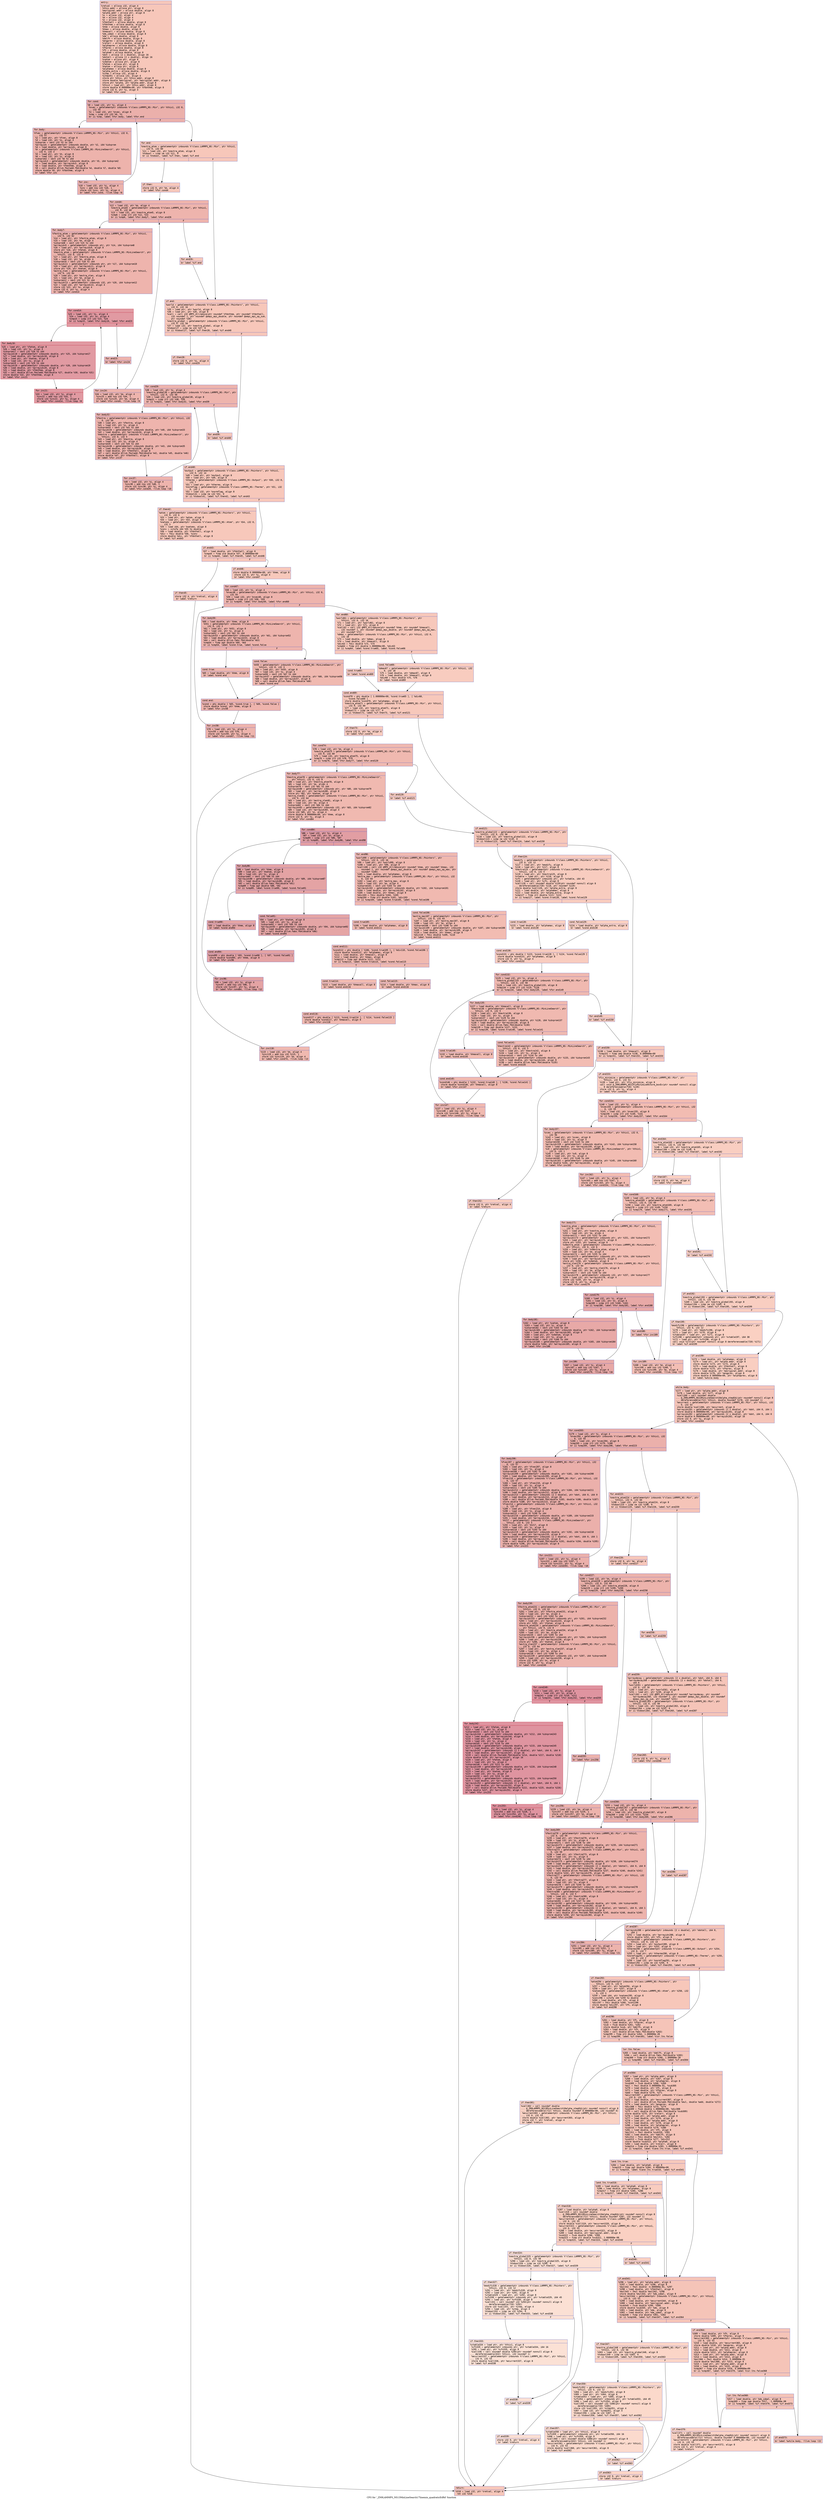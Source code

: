 digraph "CFG for '_ZN9LAMMPS_NS13MinLineSearch17linemin_quadraticEdRd' function" {
	label="CFG for '_ZN9LAMMPS_NS13MinLineSearch17linemin_quadraticEdRd' function";

	Node0x557fd5be5790 [shape=record,color="#3d50c3ff", style=filled, fillcolor="#ec7f6370" fontname="Courier",label="{entry:\l|  %retval = alloca i32, align 4\l  %this.addr = alloca ptr, align 8\l  %eoriginal.addr = alloca double, align 8\l  %alpha.addr = alloca ptr, align 8\l  %i = alloca i32, align 4\l  %m = alloca i32, align 4\l  %n = alloca i32, align 4\l  %fdothall = alloca double, align 8\l  %fdothme = alloca double, align 8\l  %hme = alloca double, align 8\l  %hmax = alloca double, align 8\l  %hmaxall = alloca double, align 8\l  %de_ideal = alloca double, align 8\l  %de = alloca double, align 8\l  %delfh = alloca double, align 8\l  %engprev = alloca double, align 8\l  %relerr = alloca double, align 8\l  %alphaprev = alloca double, align 8\l  %fhprev = alloca double, align 8\l  %fh = alloca double, align 8\l  %alpha0 = alloca double, align 8\l  %dot = alloca [2 x double], align 16\l  %dotall = alloca [2 x double], align 16\l  %xatom = alloca ptr, align 8\l  %x0atom = alloca ptr, align 8\l  %fatom = alloca ptr, align 8\l  %hatom = alloca ptr, align 8\l  %alphamax = alloca double, align 8\l  %alpha_extra = alloca double, align 8\l  %itmp = alloca i32, align 4\l  %itmp351 = alloca i32, align 4\l  store ptr %this, ptr %this.addr, align 8\l  store double %eoriginal, ptr %eoriginal.addr, align 8\l  store ptr %alpha, ptr %alpha.addr, align 8\l  %this1 = load ptr, ptr %this.addr, align 8\l  store double 0.000000e+00, ptr %fdothme, align 8\l  store i32 0, ptr %i, align 4\l  br label %for.cond\l}"];
	Node0x557fd5be5790 -> Node0x557fd5be7880[tooltip="entry -> for.cond\nProbability 100.00%" ];
	Node0x557fd5be7880 [shape=record,color="#3d50c3ff", style=filled, fillcolor="#d24b4070" fontname="Courier",label="{for.cond:\l|  %0 = load i32, ptr %i, align 4\l  %nvec = getelementptr inbounds %\"class.LAMMPS_NS::Min\", ptr %this1, i32 0,\l... i32 55\l  %1 = load i32, ptr %nvec, align 8\l  %cmp = icmp slt i32 %0, %1\l  br i1 %cmp, label %for.body, label %for.end\l|{<s0>T|<s1>F}}"];
	Node0x557fd5be7880:s0 -> Node0x557fd5be7bd0[tooltip="for.cond -> for.body\nProbability 96.88%" ];
	Node0x557fd5be7880:s1 -> Node0x557fd5be7c50[tooltip="for.cond -> for.end\nProbability 3.12%" ];
	Node0x557fd5be7bd0 [shape=record,color="#3d50c3ff", style=filled, fillcolor="#d6524470" fontname="Courier",label="{for.body:\l|  %fvec = getelementptr inbounds %\"class.LAMMPS_NS::Min\", ptr %this1, i32 0,\l... i32 57\l  %2 = load ptr, ptr %fvec, align 8\l  %3 = load i32, ptr %i, align 4\l  %idxprom = sext i32 %3 to i64\l  %arrayidx = getelementptr inbounds double, ptr %2, i64 %idxprom\l  %4 = load double, ptr %arrayidx, align 8\l  %h = getelementptr inbounds %\"class.LAMMPS_NS::MinLineSearch\", ptr %this1,\l... i32 0, i32 3\l  %5 = load ptr, ptr %h, align 8\l  %6 = load i32, ptr %i, align 4\l  %idxprom2 = sext i32 %6 to i64\l  %arrayidx3 = getelementptr inbounds double, ptr %5, i64 %idxprom2\l  %7 = load double, ptr %arrayidx3, align 8\l  %8 = load double, ptr %fdothme, align 8\l  %9 = call double @llvm.fmuladd.f64(double %4, double %7, double %8)\l  store double %9, ptr %fdothme, align 8\l  br label %for.inc\l}"];
	Node0x557fd5be7bd0 -> Node0x557fd5be8710[tooltip="for.body -> for.inc\nProbability 100.00%" ];
	Node0x557fd5be8710 [shape=record,color="#3d50c3ff", style=filled, fillcolor="#d6524470" fontname="Courier",label="{for.inc:\l|  %10 = load i32, ptr %i, align 4\l  %inc = add nsw i32 %10, 1\l  store i32 %inc, ptr %i, align 4\l  br label %for.cond, !llvm.loop !6\l}"];
	Node0x557fd5be8710 -> Node0x557fd5be7880[tooltip="for.inc -> for.cond\nProbability 100.00%" ];
	Node0x557fd5be7c50 [shape=record,color="#3d50c3ff", style=filled, fillcolor="#ec7f6370" fontname="Courier",label="{for.end:\l|  %nextra_atom = getelementptr inbounds %\"class.LAMMPS_NS::Min\", ptr %this1,\l... i32 0, i32 60\l  %11 = load i32, ptr %nextra_atom, align 8\l  %tobool = icmp ne i32 %11, 0\l  br i1 %tobool, label %if.then, label %if.end\l|{<s0>T|<s1>F}}"];
	Node0x557fd5be7c50:s0 -> Node0x557fd5be92d0[tooltip="for.end -> if.then\nProbability 62.50%" ];
	Node0x557fd5be7c50:s1 -> Node0x557fd5be9340[tooltip="for.end -> if.end\nProbability 37.50%" ];
	Node0x557fd5be92d0 [shape=record,color="#3d50c3ff", style=filled, fillcolor="#ed836670" fontname="Courier",label="{if.then:\l|  store i32 0, ptr %m, align 4\l  br label %for.cond4\l}"];
	Node0x557fd5be92d0 -> Node0x557fd5be9500[tooltip="if.then -> for.cond4\nProbability 100.00%" ];
	Node0x557fd5be9500 [shape=record,color="#3d50c3ff", style=filled, fillcolor="#d8564670" fontname="Courier",label="{for.cond4:\l|  %12 = load i32, ptr %m, align 4\l  %nextra_atom5 = getelementptr inbounds %\"class.LAMMPS_NS::Min\", ptr %this1,\l... i32 0, i32 60\l  %13 = load i32, ptr %nextra_atom5, align 8\l  %cmp6 = icmp slt i32 %12, %13\l  br i1 %cmp6, label %for.body7, label %for.end26\l|{<s0>T|<s1>F}}"];
	Node0x557fd5be9500:s0 -> Node0x557fd5be9860[tooltip="for.cond4 -> for.body7\nProbability 96.88%" ];
	Node0x557fd5be9500:s1 -> Node0x557fd5be98e0[tooltip="for.cond4 -> for.end26\nProbability 3.12%" ];
	Node0x557fd5be9860 [shape=record,color="#3d50c3ff", style=filled, fillcolor="#d8564670" fontname="Courier",label="{for.body7:\l|  %fextra_atom = getelementptr inbounds %\"class.LAMMPS_NS::Min\", ptr %this1,\l... i32 0, i32 62\l  %14 = load ptr, ptr %fextra_atom, align 8\l  %15 = load i32, ptr %m, align 4\l  %idxprom8 = sext i32 %15 to i64\l  %arrayidx9 = getelementptr inbounds ptr, ptr %14, i64 %idxprom8\l  %16 = load ptr, ptr %arrayidx9, align 8\l  store ptr %16, ptr %fatom, align 8\l  %hextra_atom = getelementptr inbounds %\"class.LAMMPS_NS::MinLineSearch\", ptr\l... %this1, i32 0, i32 8\l  %17 = load ptr, ptr %hextra_atom, align 8\l  %18 = load i32, ptr %m, align 4\l  %idxprom10 = sext i32 %18 to i64\l  %arrayidx11 = getelementptr inbounds ptr, ptr %17, i64 %idxprom10\l  %19 = load ptr, ptr %arrayidx11, align 8\l  store ptr %19, ptr %hatom, align 8\l  %extra_nlen = getelementptr inbounds %\"class.LAMMPS_NS::Min\", ptr %this1,\l... i32 0, i32 64\l  %20 = load ptr, ptr %extra_nlen, align 8\l  %21 = load i32, ptr %m, align 4\l  %idxprom12 = sext i32 %21 to i64\l  %arrayidx13 = getelementptr inbounds i32, ptr %20, i64 %idxprom12\l  %22 = load i32, ptr %arrayidx13, align 4\l  store i32 %22, ptr %n, align 4\l  store i32 0, ptr %i, align 4\l  br label %for.cond14\l}"];
	Node0x557fd5be9860 -> Node0x557fd5bea830[tooltip="for.body7 -> for.cond14\nProbability 100.00%" ];
	Node0x557fd5bea830 [shape=record,color="#b70d28ff", style=filled, fillcolor="#bb1b2c70" fontname="Courier",label="{for.cond14:\l|  %23 = load i32, ptr %i, align 4\l  %24 = load i32, ptr %n, align 4\l  %cmp15 = icmp slt i32 %23, %24\l  br i1 %cmp15, label %for.body16, label %for.end23\l|{<s0>T|<s1>F}}"];
	Node0x557fd5bea830:s0 -> Node0x557fd5beaad0[tooltip="for.cond14 -> for.body16\nProbability 96.88%" ];
	Node0x557fd5bea830:s1 -> Node0x557fd5beab50[tooltip="for.cond14 -> for.end23\nProbability 3.12%" ];
	Node0x557fd5beaad0 [shape=record,color="#b70d28ff", style=filled, fillcolor="#bb1b2c70" fontname="Courier",label="{for.body16:\l|  %25 = load ptr, ptr %fatom, align 8\l  %26 = load i32, ptr %i, align 4\l  %idxprom17 = sext i32 %26 to i64\l  %arrayidx18 = getelementptr inbounds double, ptr %25, i64 %idxprom17\l  %27 = load double, ptr %arrayidx18, align 8\l  %28 = load ptr, ptr %hatom, align 8\l  %29 = load i32, ptr %i, align 4\l  %idxprom19 = sext i32 %29 to i64\l  %arrayidx20 = getelementptr inbounds double, ptr %28, i64 %idxprom19\l  %30 = load double, ptr %arrayidx20, align 8\l  %31 = load double, ptr %fdothme, align 8\l  %32 = call double @llvm.fmuladd.f64(double %27, double %30, double %31)\l  store double %32, ptr %fdothme, align 8\l  br label %for.inc21\l}"];
	Node0x557fd5beaad0 -> Node0x557fd5beb470[tooltip="for.body16 -> for.inc21\nProbability 100.00%" ];
	Node0x557fd5beb470 [shape=record,color="#b70d28ff", style=filled, fillcolor="#bb1b2c70" fontname="Courier",label="{for.inc21:\l|  %33 = load i32, ptr %i, align 4\l  %inc22 = add nsw i32 %33, 1\l  store i32 %inc22, ptr %i, align 4\l  br label %for.cond14, !llvm.loop !8\l}"];
	Node0x557fd5beb470 -> Node0x557fd5bea830[tooltip="for.inc21 -> for.cond14\nProbability 100.00%" ];
	Node0x557fd5beab50 [shape=record,color="#3d50c3ff", style=filled, fillcolor="#d8564670" fontname="Courier",label="{for.end23:\l|  br label %for.inc24\l}"];
	Node0x557fd5beab50 -> Node0x557fd5beb8a0[tooltip="for.end23 -> for.inc24\nProbability 100.00%" ];
	Node0x557fd5beb8a0 [shape=record,color="#3d50c3ff", style=filled, fillcolor="#d8564670" fontname="Courier",label="{for.inc24:\l|  %34 = load i32, ptr %m, align 4\l  %inc25 = add nsw i32 %34, 1\l  store i32 %inc25, ptr %m, align 4\l  br label %for.cond4, !llvm.loop !9\l}"];
	Node0x557fd5beb8a0 -> Node0x557fd5be9500[tooltip="for.inc24 -> for.cond4\nProbability 100.00%" ];
	Node0x557fd5be98e0 [shape=record,color="#3d50c3ff", style=filled, fillcolor="#ed836670" fontname="Courier",label="{for.end26:\l|  br label %if.end\l}"];
	Node0x557fd5be98e0 -> Node0x557fd5be9340[tooltip="for.end26 -> if.end\nProbability 100.00%" ];
	Node0x557fd5be9340 [shape=record,color="#3d50c3ff", style=filled, fillcolor="#ec7f6370" fontname="Courier",label="{if.end:\l|  %world = getelementptr inbounds %\"class.LAMMPS_NS::Pointers\", ptr %this1,\l... i32 0, i32 16\l  %35 = load ptr, ptr %world, align 8\l  %36 = load ptr, ptr %35, align 8\l  %call = call i32 @MPI_Allreduce(ptr noundef %fdothme, ptr noundef %fdothall,\l... i32 noundef 1, ptr noundef @ompi_mpi_double, ptr noundef @ompi_mpi_op_sum,\l... ptr noundef %36)\l  %nextra_global = getelementptr inbounds %\"class.LAMMPS_NS::Min\", ptr %this1,\l... i32 0, i32 58\l  %37 = load i32, ptr %nextra_global, align 8\l  %tobool27 = icmp ne i32 %37, 0\l  br i1 %tobool27, label %if.then28, label %if.end40\l|{<s0>T|<s1>F}}"];
	Node0x557fd5be9340:s0 -> Node0x557fd5bec320[tooltip="if.end -> if.then28\nProbability 62.50%" ];
	Node0x557fd5be9340:s1 -> Node0x557fd5bec3a0[tooltip="if.end -> if.end40\nProbability 37.50%" ];
	Node0x557fd5bec320 [shape=record,color="#3d50c3ff", style=filled, fillcolor="#ed836670" fontname="Courier",label="{if.then28:\l|  store i32 0, ptr %i, align 4\l  br label %for.cond29\l}"];
	Node0x557fd5bec320 -> Node0x557fd5bec570[tooltip="if.then28 -> for.cond29\nProbability 100.00%" ];
	Node0x557fd5bec570 [shape=record,color="#3d50c3ff", style=filled, fillcolor="#d8564670" fontname="Courier",label="{for.cond29:\l|  %38 = load i32, ptr %i, align 4\l  %nextra_global30 = getelementptr inbounds %\"class.LAMMPS_NS::Min\", ptr\l... %this1, i32 0, i32 58\l  %39 = load i32, ptr %nextra_global30, align 8\l  %cmp31 = icmp slt i32 %38, %39\l  br i1 %cmp31, label %for.body32, label %for.end39\l|{<s0>T|<s1>F}}"];
	Node0x557fd5bec570:s0 -> Node0x557fd5bec910[tooltip="for.cond29 -> for.body32\nProbability 96.88%" ];
	Node0x557fd5bec570:s1 -> Node0x557fd5bec960[tooltip="for.cond29 -> for.end39\nProbability 3.12%" ];
	Node0x557fd5bec910 [shape=record,color="#3d50c3ff", style=filled, fillcolor="#d8564670" fontname="Courier",label="{for.body32:\l|  %fextra = getelementptr inbounds %\"class.LAMMPS_NS::Min\", ptr %this1, i32\l... 0, i32 59\l  %40 = load ptr, ptr %fextra, align 8\l  %41 = load i32, ptr %i, align 4\l  %idxprom33 = sext i32 %41 to i64\l  %arrayidx34 = getelementptr inbounds double, ptr %40, i64 %idxprom33\l  %42 = load double, ptr %arrayidx34, align 8\l  %hextra = getelementptr inbounds %\"class.LAMMPS_NS::MinLineSearch\", ptr\l... %this1, i32 0, i32 5\l  %43 = load ptr, ptr %hextra, align 8\l  %44 = load i32, ptr %i, align 4\l  %idxprom35 = sext i32 %44 to i64\l  %arrayidx36 = getelementptr inbounds double, ptr %43, i64 %idxprom35\l  %45 = load double, ptr %arrayidx36, align 8\l  %46 = load double, ptr %fdothall, align 8\l  %47 = call double @llvm.fmuladd.f64(double %42, double %45, double %46)\l  store double %47, ptr %fdothall, align 8\l  br label %for.inc37\l}"];
	Node0x557fd5bec910 -> Node0x557fd5bedc50[tooltip="for.body32 -> for.inc37\nProbability 100.00%" ];
	Node0x557fd5bedc50 [shape=record,color="#3d50c3ff", style=filled, fillcolor="#d8564670" fontname="Courier",label="{for.inc37:\l|  %48 = load i32, ptr %i, align 4\l  %inc38 = add nsw i32 %48, 1\l  store i32 %inc38, ptr %i, align 4\l  br label %for.cond29, !llvm.loop !10\l}"];
	Node0x557fd5bedc50 -> Node0x557fd5bec570[tooltip="for.inc37 -> for.cond29\nProbability 100.00%" ];
	Node0x557fd5bec960 [shape=record,color="#3d50c3ff", style=filled, fillcolor="#ed836670" fontname="Courier",label="{for.end39:\l|  br label %if.end40\l}"];
	Node0x557fd5bec960 -> Node0x557fd5bec3a0[tooltip="for.end39 -> if.end40\nProbability 100.00%" ];
	Node0x557fd5bec3a0 [shape=record,color="#3d50c3ff", style=filled, fillcolor="#ec7f6370" fontname="Courier",label="{if.end40:\l|  %output = getelementptr inbounds %\"class.LAMMPS_NS::Pointers\", ptr %this1,\l... i32 0, i32 14\l  %49 = load ptr, ptr %output, align 8\l  %50 = load ptr, ptr %49, align 8\l  %thermo = getelementptr inbounds %\"class.LAMMPS_NS::Output\", ptr %50, i32 0,\l... i32 7\l  %51 = load ptr, ptr %thermo, align 8\l  %normflag = getelementptr inbounds %\"class.LAMMPS_NS::Thermo\", ptr %51, i32\l... 0, i32 2\l  %52 = load i32, ptr %normflag, align 8\l  %tobool41 = icmp ne i32 %52, 0\l  br i1 %tobool41, label %if.then42, label %if.end43\l|{<s0>T|<s1>F}}"];
	Node0x557fd5bec3a0:s0 -> Node0x557fd5beec20[tooltip="if.end40 -> if.then42\nProbability 62.50%" ];
	Node0x557fd5bec3a0:s1 -> Node0x557fd5beeca0[tooltip="if.end40 -> if.end43\nProbability 37.50%" ];
	Node0x557fd5beec20 [shape=record,color="#3d50c3ff", style=filled, fillcolor="#ed836670" fontname="Courier",label="{if.then42:\l|  %atom = getelementptr inbounds %\"class.LAMMPS_NS::Pointers\", ptr %this1,\l... i32 0, i32 6\l  %53 = load ptr, ptr %atom, align 8\l  %54 = load ptr, ptr %53, align 8\l  %natoms = getelementptr inbounds %\"class.LAMMPS_NS::Atom\", ptr %54, i32 0,\l... i32 3\l  %55 = load i64, ptr %natoms, align 8\l  %conv = sitofp i64 %55 to double\l  %56 = load double, ptr %fdothall, align 8\l  %div = fdiv double %56, %conv\l  store double %div, ptr %fdothall, align 8\l  br label %if.end43\l}"];
	Node0x557fd5beec20 -> Node0x557fd5beeca0[tooltip="if.then42 -> if.end43\nProbability 100.00%" ];
	Node0x557fd5beeca0 [shape=record,color="#3d50c3ff", style=filled, fillcolor="#ec7f6370" fontname="Courier",label="{if.end43:\l|  %57 = load double, ptr %fdothall, align 8\l  %cmp44 = fcmp ole double %57, 0.000000e+00\l  br i1 %cmp44, label %if.then45, label %if.end46\l|{<s0>T|<s1>F}}"];
	Node0x557fd5beeca0:s0 -> Node0x557fd5bef510[tooltip="if.end43 -> if.then45\nProbability 50.00%" ];
	Node0x557fd5beeca0:s1 -> Node0x557fd5bef590[tooltip="if.end43 -> if.end46\nProbability 50.00%" ];
	Node0x557fd5bef510 [shape=record,color="#3d50c3ff", style=filled, fillcolor="#ed836670" fontname="Courier",label="{if.then45:\l|  store i32 4, ptr %retval, align 4\l  br label %return\l}"];
	Node0x557fd5bef510 -> Node0x557fd5bef760[tooltip="if.then45 -> return\nProbability 100.00%" ];
	Node0x557fd5bef590 [shape=record,color="#3d50c3ff", style=filled, fillcolor="#ed836670" fontname="Courier",label="{if.end46:\l|  store double 0.000000e+00, ptr %hme, align 8\l  store i32 0, ptr %i, align 4\l  br label %for.cond47\l}"];
	Node0x557fd5bef590 -> Node0x557fd5bef980[tooltip="if.end46 -> for.cond47\nProbability 100.00%" ];
	Node0x557fd5bef980 [shape=record,color="#3d50c3ff", style=filled, fillcolor="#d8564670" fontname="Courier",label="{for.cond47:\l|  %58 = load i32, ptr %i, align 4\l  %nvec48 = getelementptr inbounds %\"class.LAMMPS_NS::Min\", ptr %this1, i32 0,\l... i32 55\l  %59 = load i32, ptr %nvec48, align 8\l  %cmp49 = icmp slt i32 %58, %59\l  br i1 %cmp49, label %for.body50, label %for.end60\l|{<s0>T|<s1>F}}"];
	Node0x557fd5bef980:s0 -> Node0x557fd5befd00[tooltip="for.cond47 -> for.body50\nProbability 96.88%" ];
	Node0x557fd5bef980:s1 -> Node0x557fd5befd80[tooltip="for.cond47 -> for.end60\nProbability 3.12%" ];
	Node0x557fd5befd00 [shape=record,color="#3d50c3ff", style=filled, fillcolor="#d8564670" fontname="Courier",label="{for.body50:\l|  %60 = load double, ptr %hme, align 8\l  %h51 = getelementptr inbounds %\"class.LAMMPS_NS::MinLineSearch\", ptr %this1,\l... i32 0, i32 3\l  %61 = load ptr, ptr %h51, align 8\l  %62 = load i32, ptr %i, align 4\l  %idxprom52 = sext i32 %62 to i64\l  %arrayidx53 = getelementptr inbounds double, ptr %61, i64 %idxprom52\l  %63 = load double, ptr %arrayidx53, align 8\l  %64 = call double @llvm.fabs.f64(double %63)\l  %cmp54 = fcmp ogt double %60, %64\l  br i1 %cmp54, label %cond.true, label %cond.false\l|{<s0>T|<s1>F}}"];
	Node0x557fd5befd00:s0 -> Node0x557fd5bf04a0[tooltip="for.body50 -> cond.true\nProbability 50.00%" ];
	Node0x557fd5befd00:s1 -> Node0x557fd5bf0520[tooltip="for.body50 -> cond.false\nProbability 50.00%" ];
	Node0x557fd5bf04a0 [shape=record,color="#3d50c3ff", style=filled, fillcolor="#de614d70" fontname="Courier",label="{cond.true:\l|  %65 = load double, ptr %hme, align 8\l  br label %cond.end\l}"];
	Node0x557fd5bf04a0 -> Node0x557fd5bf06d0[tooltip="cond.true -> cond.end\nProbability 100.00%" ];
	Node0x557fd5bf0520 [shape=record,color="#3d50c3ff", style=filled, fillcolor="#de614d70" fontname="Courier",label="{cond.false:\l|  %h55 = getelementptr inbounds %\"class.LAMMPS_NS::MinLineSearch\", ptr\l... %this1, i32 0, i32 3\l  %66 = load ptr, ptr %h55, align 8\l  %67 = load i32, ptr %i, align 4\l  %idxprom56 = sext i32 %67 to i64\l  %arrayidx57 = getelementptr inbounds double, ptr %66, i64 %idxprom56\l  %68 = load double, ptr %arrayidx57, align 8\l  %69 = call double @llvm.fabs.f64(double %68)\l  br label %cond.end\l}"];
	Node0x557fd5bf0520 -> Node0x557fd5bf06d0[tooltip="cond.false -> cond.end\nProbability 100.00%" ];
	Node0x557fd5bf06d0 [shape=record,color="#3d50c3ff", style=filled, fillcolor="#d8564670" fontname="Courier",label="{cond.end:\l|  %cond = phi double [ %65, %cond.true ], [ %69, %cond.false ]\l  store double %cond, ptr %hme, align 8\l  br label %for.inc58\l}"];
	Node0x557fd5bf06d0 -> Node0x557fd5bf0db0[tooltip="cond.end -> for.inc58\nProbability 100.00%" ];
	Node0x557fd5bf0db0 [shape=record,color="#3d50c3ff", style=filled, fillcolor="#d8564670" fontname="Courier",label="{for.inc58:\l|  %70 = load i32, ptr %i, align 4\l  %inc59 = add nsw i32 %70, 1\l  store i32 %inc59, ptr %i, align 4\l  br label %for.cond47, !llvm.loop !11\l}"];
	Node0x557fd5bf0db0 -> Node0x557fd5bef980[tooltip="for.inc58 -> for.cond47\nProbability 100.00%" ];
	Node0x557fd5befd80 [shape=record,color="#3d50c3ff", style=filled, fillcolor="#ed836670" fontname="Courier",label="{for.end60:\l|  %world61 = getelementptr inbounds %\"class.LAMMPS_NS::Pointers\", ptr\l... %this1, i32 0, i32 16\l  %71 = load ptr, ptr %world61, align 8\l  %72 = load ptr, ptr %71, align 8\l  %call62 = call i32 @MPI_Allreduce(ptr noundef %hme, ptr noundef %hmaxall,\l... i32 noundef 1, ptr noundef @ompi_mpi_double, ptr noundef @ompi_mpi_op_max,\l... ptr noundef %72)\l  %dmax = getelementptr inbounds %\"class.LAMMPS_NS::Min\", ptr %this1, i32 0,\l... i32 18\l  %73 = load double, ptr %dmax, align 8\l  %74 = load double, ptr %hmaxall, align 8\l  %div63 = fdiv double %73, %74\l  %cmp64 = fcmp olt double 1.000000e+00, %div63\l  br i1 %cmp64, label %cond.true65, label %cond.false66\l|{<s0>T|<s1>F}}"];
	Node0x557fd5befd80:s0 -> Node0x557fd5bf1930[tooltip="for.end60 -> cond.true65\nProbability 50.00%" ];
	Node0x557fd5befd80:s1 -> Node0x557fd5bf1980[tooltip="for.end60 -> cond.false66\nProbability 50.00%" ];
	Node0x557fd5bf1930 [shape=record,color="#3d50c3ff", style=filled, fillcolor="#f08b6e70" fontname="Courier",label="{cond.true65:\l|  br label %cond.end69\l}"];
	Node0x557fd5bf1930 -> Node0x557fd5bf1ab0[tooltip="cond.true65 -> cond.end69\nProbability 100.00%" ];
	Node0x557fd5bf1980 [shape=record,color="#3d50c3ff", style=filled, fillcolor="#f08b6e70" fontname="Courier",label="{cond.false66:\l|  %dmax67 = getelementptr inbounds %\"class.LAMMPS_NS::Min\", ptr %this1, i32\l... 0, i32 18\l  %75 = load double, ptr %dmax67, align 8\l  %76 = load double, ptr %hmaxall, align 8\l  %div68 = fdiv double %75, %76\l  br label %cond.end69\l}"];
	Node0x557fd5bf1980 -> Node0x557fd5bf1ab0[tooltip="cond.false66 -> cond.end69\nProbability 100.00%" ];
	Node0x557fd5bf1ab0 [shape=record,color="#3d50c3ff", style=filled, fillcolor="#ed836670" fontname="Courier",label="{cond.end69:\l|  %cond70 = phi double [ 1.000000e+00, %cond.true65 ], [ %div68,\l... %cond.false66 ]\l  store double %cond70, ptr %alphamax, align 8\l  %nextra_atom71 = getelementptr inbounds %\"class.LAMMPS_NS::Min\", ptr %this1,\l... i32 0, i32 60\l  %77 = load i32, ptr %nextra_atom71, align 8\l  %tobool72 = icmp ne i32 %77, 0\l  br i1 %tobool72, label %if.then73, label %if.end121\l|{<s0>T|<s1>F}}"];
	Node0x557fd5bf1ab0:s0 -> Node0x557fd5bf2190[tooltip="cond.end69 -> if.then73\nProbability 62.50%" ];
	Node0x557fd5bf1ab0:s1 -> Node0x557fd5bf2210[tooltip="cond.end69 -> if.end121\nProbability 37.50%" ];
	Node0x557fd5bf2190 [shape=record,color="#3d50c3ff", style=filled, fillcolor="#f08b6e70" fontname="Courier",label="{if.then73:\l|  store i32 0, ptr %m, align 4\l  br label %for.cond74\l}"];
	Node0x557fd5bf2190 -> Node0x557fd5bf2440[tooltip="if.then73 -> for.cond74\nProbability 100.00%" ];
	Node0x557fd5bf2440 [shape=record,color="#3d50c3ff", style=filled, fillcolor="#de614d70" fontname="Courier",label="{for.cond74:\l|  %78 = load i32, ptr %m, align 4\l  %nextra_atom75 = getelementptr inbounds %\"class.LAMMPS_NS::Min\", ptr %this1,\l... i32 0, i32 60\l  %79 = load i32, ptr %nextra_atom75, align 8\l  %cmp76 = icmp slt i32 %78, %79\l  br i1 %cmp76, label %for.body77, label %for.end120\l|{<s0>T|<s1>F}}"];
	Node0x557fd5bf2440:s0 -> Node0x557fd5bf27d0[tooltip="for.cond74 -> for.body77\nProbability 96.88%" ];
	Node0x557fd5bf2440:s1 -> Node0x557fd5bf2850[tooltip="for.cond74 -> for.end120\nProbability 3.12%" ];
	Node0x557fd5bf27d0 [shape=record,color="#3d50c3ff", style=filled, fillcolor="#de614d70" fontname="Courier",label="{for.body77:\l|  %hextra_atom78 = getelementptr inbounds %\"class.LAMMPS_NS::MinLineSearch\",\l... ptr %this1, i32 0, i32 8\l  %80 = load ptr, ptr %hextra_atom78, align 8\l  %81 = load i32, ptr %m, align 4\l  %idxprom79 = sext i32 %81 to i64\l  %arrayidx80 = getelementptr inbounds ptr, ptr %80, i64 %idxprom79\l  %82 = load ptr, ptr %arrayidx80, align 8\l  store ptr %82, ptr %hatom, align 8\l  %extra_nlen81 = getelementptr inbounds %\"class.LAMMPS_NS::Min\", ptr %this1,\l... i32 0, i32 64\l  %83 = load ptr, ptr %extra_nlen81, align 8\l  %84 = load i32, ptr %m, align 4\l  %idxprom82 = sext i32 %84 to i64\l  %arrayidx83 = getelementptr inbounds i32, ptr %83, i64 %idxprom82\l  %85 = load i32, ptr %arrayidx83, align 4\l  store i32 %85, ptr %n, align 4\l  store double 0.000000e+00, ptr %hme, align 8\l  store i32 0, ptr %i, align 4\l  br label %for.cond84\l}"];
	Node0x557fd5bf27d0 -> Node0x557fd5bf3420[tooltip="for.body77 -> for.cond84\nProbability 100.00%" ];
	Node0x557fd5bf3420 [shape=record,color="#3d50c3ff", style=filled, fillcolor="#be242e70" fontname="Courier",label="{for.cond84:\l|  %86 = load i32, ptr %i, align 4\l  %87 = load i32, ptr %n, align 4\l  %cmp85 = icmp slt i32 %86, %87\l  br i1 %cmp85, label %for.body86, label %for.end98\l|{<s0>T|<s1>F}}"];
	Node0x557fd5bf3420:s0 -> Node0x557fd5bf36c0[tooltip="for.cond84 -> for.body86\nProbability 96.88%" ];
	Node0x557fd5bf3420:s1 -> Node0x557fd5bf3740[tooltip="for.cond84 -> for.end98\nProbability 3.12%" ];
	Node0x557fd5bf36c0 [shape=record,color="#3d50c3ff", style=filled, fillcolor="#c32e3170" fontname="Courier",label="{for.body86:\l|  %88 = load double, ptr %hme, align 8\l  %89 = load ptr, ptr %hatom, align 8\l  %90 = load i32, ptr %i, align 4\l  %idxprom87 = sext i32 %90 to i64\l  %arrayidx88 = getelementptr inbounds double, ptr %89, i64 %idxprom87\l  %91 = load double, ptr %arrayidx88, align 8\l  %92 = call double @llvm.fabs.f64(double %91)\l  %cmp89 = fcmp ogt double %88, %92\l  br i1 %cmp89, label %cond.true90, label %cond.false91\l|{<s0>T|<s1>F}}"];
	Node0x557fd5bf36c0:s0 -> Node0x557fd5bf3de0[tooltip="for.body86 -> cond.true90\nProbability 50.00%" ];
	Node0x557fd5bf36c0:s1 -> Node0x557fd5bf3e60[tooltip="for.body86 -> cond.false91\nProbability 50.00%" ];
	Node0x557fd5bf3de0 [shape=record,color="#3d50c3ff", style=filled, fillcolor="#c5333470" fontname="Courier",label="{cond.true90:\l|  %93 = load double, ptr %hme, align 8\l  br label %cond.end94\l}"];
	Node0x557fd5bf3de0 -> Node0x557fd5bf4070[tooltip="cond.true90 -> cond.end94\nProbability 100.00%" ];
	Node0x557fd5bf3e60 [shape=record,color="#3d50c3ff", style=filled, fillcolor="#c5333470" fontname="Courier",label="{cond.false91:\l|  %94 = load ptr, ptr %hatom, align 8\l  %95 = load i32, ptr %i, align 4\l  %idxprom92 = sext i32 %95 to i64\l  %arrayidx93 = getelementptr inbounds double, ptr %94, i64 %idxprom92\l  %96 = load double, ptr %arrayidx93, align 8\l  %97 = call double @llvm.fabs.f64(double %96)\l  br label %cond.end94\l}"];
	Node0x557fd5bf3e60 -> Node0x557fd5bf4070[tooltip="cond.false91 -> cond.end94\nProbability 100.00%" ];
	Node0x557fd5bf4070 [shape=record,color="#3d50c3ff", style=filled, fillcolor="#c32e3170" fontname="Courier",label="{cond.end94:\l|  %cond95 = phi double [ %93, %cond.true90 ], [ %97, %cond.false91 ]\l  store double %cond95, ptr %hme, align 8\l  br label %for.inc96\l}"];
	Node0x557fd5bf4070 -> Node0x557fd5bed7b0[tooltip="cond.end94 -> for.inc96\nProbability 100.00%" ];
	Node0x557fd5bed7b0 [shape=record,color="#3d50c3ff", style=filled, fillcolor="#c32e3170" fontname="Courier",label="{for.inc96:\l|  %98 = load i32, ptr %i, align 4\l  %inc97 = add nsw i32 %98, 1\l  store i32 %inc97, ptr %i, align 4\l  br label %for.cond84, !llvm.loop !12\l}"];
	Node0x557fd5bed7b0 -> Node0x557fd5bf3420[tooltip="for.inc96 -> for.cond84\nProbability 100.00%" ];
	Node0x557fd5bf3740 [shape=record,color="#3d50c3ff", style=filled, fillcolor="#de614d70" fontname="Courier",label="{for.end98:\l|  %world99 = getelementptr inbounds %\"class.LAMMPS_NS::Pointers\", ptr\l... %this1, i32 0, i32 16\l  %99 = load ptr, ptr %world99, align 8\l  %100 = load ptr, ptr %99, align 8\l  %call100 = call i32 @MPI_Allreduce(ptr noundef %hme, ptr noundef %hmax, i32\l... noundef 1, ptr noundef @ompi_mpi_double, ptr noundef @ompi_mpi_op_max, ptr\l... noundef %100)\l  %101 = load double, ptr %alphamax, align 8\l  %extra_max = getelementptr inbounds %\"class.LAMMPS_NS::Min\", ptr %this1, i32\l... 0, i32 65\l  %102 = load ptr, ptr %extra_max, align 8\l  %103 = load i32, ptr %m, align 4\l  %idxprom101 = sext i32 %103 to i64\l  %arrayidx102 = getelementptr inbounds double, ptr %102, i64 %idxprom101\l  %104 = load double, ptr %arrayidx102, align 8\l  %105 = load double, ptr %hmax, align 8\l  %div103 = fdiv double %104, %105\l  %cmp104 = fcmp olt double %101, %div103\l  br i1 %cmp104, label %cond.true105, label %cond.false106\l|{<s0>T|<s1>F}}"];
	Node0x557fd5bf3740:s0 -> Node0x557fd5bf5d30[tooltip="for.end98 -> cond.true105\nProbability 50.00%" ];
	Node0x557fd5bf3740:s1 -> Node0x557fd5bf5db0[tooltip="for.end98 -> cond.false106\nProbability 50.00%" ];
	Node0x557fd5bf5d30 [shape=record,color="#3d50c3ff", style=filled, fillcolor="#e1675170" fontname="Courier",label="{cond.true105:\l|  %106 = load double, ptr %alphamax, align 8\l  br label %cond.end111\l}"];
	Node0x557fd5bf5d30 -> Node0x557fd5bf5f60[tooltip="cond.true105 -> cond.end111\nProbability 100.00%" ];
	Node0x557fd5bf5db0 [shape=record,color="#3d50c3ff", style=filled, fillcolor="#e1675170" fontname="Courier",label="{cond.false106:\l|  %extra_max107 = getelementptr inbounds %\"class.LAMMPS_NS::Min\", ptr\l... %this1, i32 0, i32 65\l  %107 = load ptr, ptr %extra_max107, align 8\l  %108 = load i32, ptr %m, align 4\l  %idxprom108 = sext i32 %108 to i64\l  %arrayidx109 = getelementptr inbounds double, ptr %107, i64 %idxprom108\l  %109 = load double, ptr %arrayidx109, align 8\l  %110 = load double, ptr %hmax, align 8\l  %div110 = fdiv double %109, %110\l  br label %cond.end111\l}"];
	Node0x557fd5bf5db0 -> Node0x557fd5bf5f60[tooltip="cond.false106 -> cond.end111\nProbability 100.00%" ];
	Node0x557fd5bf5f60 [shape=record,color="#3d50c3ff", style=filled, fillcolor="#de614d70" fontname="Courier",label="{cond.end111:\l|  %cond112 = phi double [ %106, %cond.true105 ], [ %div110, %cond.false106 ]\l  store double %cond112, ptr %alphamax, align 8\l  %111 = load double, ptr %hmaxall, align 8\l  %112 = load double, ptr %hmax, align 8\l  %cmp113 = fcmp ogt double %111, %112\l  br i1 %cmp113, label %cond.true114, label %cond.false115\l|{<s0>T|<s1>F}}"];
	Node0x557fd5bf5f60:s0 -> Node0x557fd5bf6840[tooltip="cond.end111 -> cond.true114\nProbability 50.00%" ];
	Node0x557fd5bf5f60:s1 -> Node0x557fd5bf6920[tooltip="cond.end111 -> cond.false115\nProbability 50.00%" ];
	Node0x557fd5bf6840 [shape=record,color="#3d50c3ff", style=filled, fillcolor="#e1675170" fontname="Courier",label="{cond.true114:\l|  %113 = load double, ptr %hmaxall, align 8\l  br label %cond.end116\l}"];
	Node0x557fd5bf6840 -> Node0x557fd5bf6b30[tooltip="cond.true114 -> cond.end116\nProbability 100.00%" ];
	Node0x557fd5bf6920 [shape=record,color="#3d50c3ff", style=filled, fillcolor="#e1675170" fontname="Courier",label="{cond.false115:\l|  %114 = load double, ptr %hmax, align 8\l  br label %cond.end116\l}"];
	Node0x557fd5bf6920 -> Node0x557fd5bf6b30[tooltip="cond.false115 -> cond.end116\nProbability 100.00%" ];
	Node0x557fd5bf6b30 [shape=record,color="#3d50c3ff", style=filled, fillcolor="#de614d70" fontname="Courier",label="{cond.end116:\l|  %cond117 = phi double [ %113, %cond.true114 ], [ %114, %cond.false115 ]\l  store double %cond117, ptr %hmaxall, align 8\l  br label %for.inc118\l}"];
	Node0x557fd5bf6b30 -> Node0x557fd5bf6dd0[tooltip="cond.end116 -> for.inc118\nProbability 100.00%" ];
	Node0x557fd5bf6dd0 [shape=record,color="#3d50c3ff", style=filled, fillcolor="#de614d70" fontname="Courier",label="{for.inc118:\l|  %115 = load i32, ptr %m, align 4\l  %inc119 = add nsw i32 %115, 1\l  store i32 %inc119, ptr %m, align 4\l  br label %for.cond74, !llvm.loop !13\l}"];
	Node0x557fd5bf6dd0 -> Node0x557fd5bf2440[tooltip="for.inc118 -> for.cond74\nProbability 100.00%" ];
	Node0x557fd5bf2850 [shape=record,color="#3d50c3ff", style=filled, fillcolor="#f08b6e70" fontname="Courier",label="{for.end120:\l|  br label %if.end121\l}"];
	Node0x557fd5bf2850 -> Node0x557fd5bf2210[tooltip="for.end120 -> if.end121\nProbability 100.00%" ];
	Node0x557fd5bf2210 [shape=record,color="#3d50c3ff", style=filled, fillcolor="#ed836670" fontname="Courier",label="{if.end121:\l|  %nextra_global122 = getelementptr inbounds %\"class.LAMMPS_NS::Min\", ptr\l... %this1, i32 0, i32 58\l  %116 = load i32, ptr %nextra_global122, align 8\l  %tobool123 = icmp ne i32 %116, 0\l  br i1 %tobool123, label %if.then124, label %if.end150\l|{<s0>T|<s1>F}}"];
	Node0x557fd5bf2210:s0 -> Node0x557fd5bee200[tooltip="if.end121 -> if.then124\nProbability 62.50%" ];
	Node0x557fd5bf2210:s1 -> Node0x557fd5bee250[tooltip="if.end121 -> if.end150\nProbability 37.50%" ];
	Node0x557fd5bee200 [shape=record,color="#3d50c3ff", style=filled, fillcolor="#f08b6e70" fontname="Courier",label="{if.then124:\l|  %modify = getelementptr inbounds %\"class.LAMMPS_NS::Pointers\", ptr %this1,\l... i32 0, i32 12\l  %117 = load ptr, ptr %modify, align 8\l  %118 = load ptr, ptr %117, align 8\l  %hextra125 = getelementptr inbounds %\"class.LAMMPS_NS::MinLineSearch\", ptr\l... %this1, i32 0, i32 5\l  %119 = load ptr, ptr %hextra125, align 8\l  %vtable = load ptr, ptr %118, align 8\l  %vfn = getelementptr inbounds ptr, ptr %vtable, i64 43\l  %120 = load ptr, ptr %vfn, align 8\l  %call126 = call noundef double %120(ptr noundef nonnull align 8\l... dereferenceable(720) %118, ptr noundef %119)\l  store double %call126, ptr %alpha_extra, align 8\l  %121 = load double, ptr %alphamax, align 8\l  %122 = load double, ptr %alpha_extra, align 8\l  %cmp127 = fcmp olt double %121, %122\l  br i1 %cmp127, label %cond.true128, label %cond.false129\l|{<s0>T|<s1>F}}"];
	Node0x557fd5bee200:s0 -> Node0x557fd5bf8bb0[tooltip="if.then124 -> cond.true128\nProbability 50.00%" ];
	Node0x557fd5bee200:s1 -> Node0x557fd5bf8c30[tooltip="if.then124 -> cond.false129\nProbability 50.00%" ];
	Node0x557fd5bf8bb0 [shape=record,color="#3d50c3ff", style=filled, fillcolor="#f3947570" fontname="Courier",label="{cond.true128:\l|  %123 = load double, ptr %alphamax, align 8\l  br label %cond.end130\l}"];
	Node0x557fd5bf8bb0 -> Node0x557fd5bf8de0[tooltip="cond.true128 -> cond.end130\nProbability 100.00%" ];
	Node0x557fd5bf8c30 [shape=record,color="#3d50c3ff", style=filled, fillcolor="#f3947570" fontname="Courier",label="{cond.false129:\l|  %124 = load double, ptr %alpha_extra, align 8\l  br label %cond.end130\l}"];
	Node0x557fd5bf8c30 -> Node0x557fd5bf8de0[tooltip="cond.false129 -> cond.end130\nProbability 100.00%" ];
	Node0x557fd5bf8de0 [shape=record,color="#3d50c3ff", style=filled, fillcolor="#f08b6e70" fontname="Courier",label="{cond.end130:\l|  %cond131 = phi double [ %123, %cond.true128 ], [ %124, %cond.false129 ]\l  store double %cond131, ptr %alphamax, align 8\l  store i32 0, ptr %i, align 4\l  br label %for.cond132\l}"];
	Node0x557fd5bf8de0 -> Node0x557fd5bf9120[tooltip="cond.end130 -> for.cond132\nProbability 100.00%" ];
	Node0x557fd5bf9120 [shape=record,color="#3d50c3ff", style=filled, fillcolor="#de614d70" fontname="Courier",label="{for.cond132:\l|  %125 = load i32, ptr %i, align 4\l  %nextra_global133 = getelementptr inbounds %\"class.LAMMPS_NS::Min\", ptr\l... %this1, i32 0, i32 58\l  %126 = load i32, ptr %nextra_global133, align 8\l  %cmp134 = icmp slt i32 %125, %126\l  br i1 %cmp134, label %for.body135, label %for.end149\l|{<s0>T|<s1>F}}"];
	Node0x557fd5bf9120:s0 -> Node0x557fd5bf95a0[tooltip="for.cond132 -> for.body135\nProbability 96.88%" ];
	Node0x557fd5bf9120:s1 -> Node0x557fd5bf95f0[tooltip="for.cond132 -> for.end149\nProbability 3.12%" ];
	Node0x557fd5bf95a0 [shape=record,color="#3d50c3ff", style=filled, fillcolor="#de614d70" fontname="Courier",label="{for.body135:\l|  %127 = load double, ptr %hmaxall, align 8\l  %hextra136 = getelementptr inbounds %\"class.LAMMPS_NS::MinLineSearch\", ptr\l... %this1, i32 0, i32 5\l  %128 = load ptr, ptr %hextra136, align 8\l  %129 = load i32, ptr %i, align 4\l  %idxprom137 = sext i32 %129 to i64\l  %arrayidx138 = getelementptr inbounds double, ptr %128, i64 %idxprom137\l  %130 = load double, ptr %arrayidx138, align 8\l  %131 = call double @llvm.fabs.f64(double %130)\l  %cmp139 = fcmp ogt double %127, %131\l  br i1 %cmp139, label %cond.true140, label %cond.false141\l|{<s0>T|<s1>F}}"];
	Node0x557fd5bf95a0:s0 -> Node0x557fd5bf9d20[tooltip="for.body135 -> cond.true140\nProbability 50.00%" ];
	Node0x557fd5bf95a0:s1 -> Node0x557fd5bf9da0[tooltip="for.body135 -> cond.false141\nProbability 50.00%" ];
	Node0x557fd5bf9d20 [shape=record,color="#3d50c3ff", style=filled, fillcolor="#e1675170" fontname="Courier",label="{cond.true140:\l|  %132 = load double, ptr %hmaxall, align 8\l  br label %cond.end145\l}"];
	Node0x557fd5bf9d20 -> Node0x557fd5bf9fb0[tooltip="cond.true140 -> cond.end145\nProbability 100.00%" ];
	Node0x557fd5bf9da0 [shape=record,color="#3d50c3ff", style=filled, fillcolor="#e1675170" fontname="Courier",label="{cond.false141:\l|  %hextra142 = getelementptr inbounds %\"class.LAMMPS_NS::MinLineSearch\", ptr\l... %this1, i32 0, i32 5\l  %133 = load ptr, ptr %hextra142, align 8\l  %134 = load i32, ptr %i, align 4\l  %idxprom143 = sext i32 %134 to i64\l  %arrayidx144 = getelementptr inbounds double, ptr %133, i64 %idxprom143\l  %135 = load double, ptr %arrayidx144, align 8\l  %136 = call double @llvm.fabs.f64(double %135)\l  br label %cond.end145\l}"];
	Node0x557fd5bf9da0 -> Node0x557fd5bf9fb0[tooltip="cond.false141 -> cond.end145\nProbability 100.00%" ];
	Node0x557fd5bf9fb0 [shape=record,color="#3d50c3ff", style=filled, fillcolor="#de614d70" fontname="Courier",label="{cond.end145:\l|  %cond146 = phi double [ %132, %cond.true140 ], [ %136, %cond.false141 ]\l  store double %cond146, ptr %hmaxall, align 8\l  br label %for.inc147\l}"];
	Node0x557fd5bf9fb0 -> Node0x557fd5bfa6a0[tooltip="cond.end145 -> for.inc147\nProbability 100.00%" ];
	Node0x557fd5bfa6a0 [shape=record,color="#3d50c3ff", style=filled, fillcolor="#de614d70" fontname="Courier",label="{for.inc147:\l|  %137 = load i32, ptr %i, align 4\l  %inc148 = add nsw i32 %137, 1\l  store i32 %inc148, ptr %i, align 4\l  br label %for.cond132, !llvm.loop !14\l}"];
	Node0x557fd5bfa6a0 -> Node0x557fd5bf9120[tooltip="for.inc147 -> for.cond132\nProbability 100.00%" ];
	Node0x557fd5bf95f0 [shape=record,color="#3d50c3ff", style=filled, fillcolor="#f08b6e70" fontname="Courier",label="{for.end149:\l|  br label %if.end150\l}"];
	Node0x557fd5bf95f0 -> Node0x557fd5bee250[tooltip="for.end149 -> if.end150\nProbability 100.00%" ];
	Node0x557fd5bee250 [shape=record,color="#3d50c3ff", style=filled, fillcolor="#ed836670" fontname="Courier",label="{if.end150:\l|  %138 = load double, ptr %hmaxall, align 8\l  %cmp151 = fcmp oeq double %138, 0.000000e+00\l  br i1 %cmp151, label %if.then152, label %if.end153\l|{<s0>T|<s1>F}}"];
	Node0x557fd5bee250:s0 -> Node0x557fd5bfad20[tooltip="if.end150 -> if.then152\nProbability 62.50%" ];
	Node0x557fd5bee250:s1 -> Node0x557fd5bfada0[tooltip="if.end150 -> if.end153\nProbability 37.50%" ];
	Node0x557fd5bfad20 [shape=record,color="#3d50c3ff", style=filled, fillcolor="#f08b6e70" fontname="Courier",label="{if.then152:\l|  store i32 6, ptr %retval, align 4\l  br label %return\l}"];
	Node0x557fd5bfad20 -> Node0x557fd5bef760[tooltip="if.then152 -> return\nProbability 100.00%" ];
	Node0x557fd5bfada0 [shape=record,color="#3d50c3ff", style=filled, fillcolor="#f2907270" fontname="Courier",label="{if.end153:\l|  %fix_minimize = getelementptr inbounds %\"class.LAMMPS_NS::Min\", ptr\l... %this1, i32 0, i32 51\l  %139 = load ptr, ptr %fix_minimize, align 8\l  call void @_ZN9LAMMPS_NS11FixMinimize9store_boxEv(ptr noundef nonnull align\l... 8 dereferenceable(728) %139)\l  store i32 0, ptr %i, align 4\l  br label %for.cond154\l}"];
	Node0x557fd5bfada0 -> Node0x557fd5bfb360[tooltip="if.end153 -> for.cond154\nProbability 100.00%" ];
	Node0x557fd5bfb360 [shape=record,color="#3d50c3ff", style=filled, fillcolor="#e1675170" fontname="Courier",label="{for.cond154:\l|  %140 = load i32, ptr %i, align 4\l  %nvec155 = getelementptr inbounds %\"class.LAMMPS_NS::Min\", ptr %this1, i32\l... 0, i32 55\l  %141 = load i32, ptr %nvec155, align 8\l  %cmp156 = icmp slt i32 %140, %141\l  br i1 %cmp156, label %for.body157, label %for.end164\l|{<s0>T|<s1>F}}"];
	Node0x557fd5bfb360:s0 -> Node0x557fd5bfb690[tooltip="for.cond154 -> for.body157\nProbability 96.88%" ];
	Node0x557fd5bfb360:s1 -> Node0x557fd5bfb6e0[tooltip="for.cond154 -> for.end164\nProbability 3.12%" ];
	Node0x557fd5bfb690 [shape=record,color="#3d50c3ff", style=filled, fillcolor="#e1675170" fontname="Courier",label="{for.body157:\l|  %xvec = getelementptr inbounds %\"class.LAMMPS_NS::Min\", ptr %this1, i32 0,\l... i32 56\l  %142 = load ptr, ptr %xvec, align 8\l  %143 = load i32, ptr %i, align 4\l  %idxprom158 = sext i32 %143 to i64\l  %arrayidx159 = getelementptr inbounds double, ptr %142, i64 %idxprom158\l  %144 = load double, ptr %arrayidx159, align 8\l  %x0 = getelementptr inbounds %\"class.LAMMPS_NS::MinLineSearch\", ptr %this1,\l... i32 0, i32 1\l  %145 = load ptr, ptr %x0, align 8\l  %146 = load i32, ptr %i, align 4\l  %idxprom160 = sext i32 %146 to i64\l  %arrayidx161 = getelementptr inbounds double, ptr %145, i64 %idxprom160\l  store double %144, ptr %arrayidx161, align 8\l  br label %for.inc162\l}"];
	Node0x557fd5bfb690 -> Node0x557fd5bfbfd0[tooltip="for.body157 -> for.inc162\nProbability 100.00%" ];
	Node0x557fd5bfbfd0 [shape=record,color="#3d50c3ff", style=filled, fillcolor="#e1675170" fontname="Courier",label="{for.inc162:\l|  %147 = load i32, ptr %i, align 4\l  %inc163 = add nsw i32 %147, 1\l  store i32 %inc163, ptr %i, align 4\l  br label %for.cond154, !llvm.loop !15\l}"];
	Node0x557fd5bfbfd0 -> Node0x557fd5bfb360[tooltip="for.inc162 -> for.cond154\nProbability 100.00%" ];
	Node0x557fd5bfb6e0 [shape=record,color="#3d50c3ff", style=filled, fillcolor="#f2907270" fontname="Courier",label="{for.end164:\l|  %nextra_atom165 = getelementptr inbounds %\"class.LAMMPS_NS::Min\", ptr\l... %this1, i32 0, i32 60\l  %148 = load i32, ptr %nextra_atom165, align 8\l  %tobool166 = icmp ne i32 %148, 0\l  br i1 %tobool166, label %if.then167, label %if.end192\l|{<s0>T|<s1>F}}"];
	Node0x557fd5bfb6e0:s0 -> Node0x557fd5bfc680[tooltip="for.end164 -> if.then167\nProbability 62.50%" ];
	Node0x557fd5bfb6e0:s1 -> Node0x557fd5bfc700[tooltip="for.end164 -> if.end192\nProbability 37.50%" ];
	Node0x557fd5bfc680 [shape=record,color="#3d50c3ff", style=filled, fillcolor="#f3947570" fontname="Courier",label="{if.then167:\l|  store i32 0, ptr %m, align 4\l  br label %for.cond168\l}"];
	Node0x557fd5bfc680 -> Node0x557fd5bfc8d0[tooltip="if.then167 -> for.cond168\nProbability 100.00%" ];
	Node0x557fd5bfc8d0 [shape=record,color="#3d50c3ff", style=filled, fillcolor="#e36c5570" fontname="Courier",label="{for.cond168:\l|  %149 = load i32, ptr %m, align 4\l  %nextra_atom169 = getelementptr inbounds %\"class.LAMMPS_NS::Min\", ptr\l... %this1, i32 0, i32 60\l  %150 = load i32, ptr %nextra_atom169, align 8\l  %cmp170 = icmp slt i32 %149, %150\l  br i1 %cmp170, label %for.body171, label %for.end191\l|{<s0>T|<s1>F}}"];
	Node0x557fd5bfc8d0:s0 -> Node0x557fd5bfcc60[tooltip="for.cond168 -> for.body171\nProbability 96.88%" ];
	Node0x557fd5bfc8d0:s1 -> Node0x557fd5bfcce0[tooltip="for.cond168 -> for.end191\nProbability 3.12%" ];
	Node0x557fd5bfcc60 [shape=record,color="#3d50c3ff", style=filled, fillcolor="#e36c5570" fontname="Courier",label="{for.body171:\l|  %xextra_atom = getelementptr inbounds %\"class.LAMMPS_NS::Min\", ptr %this1,\l... i32 0, i32 61\l  %151 = load ptr, ptr %xextra_atom, align 8\l  %152 = load i32, ptr %m, align 4\l  %idxprom172 = sext i32 %152 to i64\l  %arrayidx173 = getelementptr inbounds ptr, ptr %151, i64 %idxprom172\l  %153 = load ptr, ptr %arrayidx173, align 8\l  store ptr %153, ptr %xatom, align 8\l  %x0extra_atom = getelementptr inbounds %\"class.LAMMPS_NS::MinLineSearch\",\l... ptr %this1, i32 0, i32 6\l  %154 = load ptr, ptr %x0extra_atom, align 8\l  %155 = load i32, ptr %m, align 4\l  %idxprom174 = sext i32 %155 to i64\l  %arrayidx175 = getelementptr inbounds ptr, ptr %154, i64 %idxprom174\l  %156 = load ptr, ptr %arrayidx175, align 8\l  store ptr %156, ptr %x0atom, align 8\l  %extra_nlen176 = getelementptr inbounds %\"class.LAMMPS_NS::Min\", ptr %this1,\l... i32 0, i32 64\l  %157 = load ptr, ptr %extra_nlen176, align 8\l  %158 = load i32, ptr %m, align 4\l  %idxprom177 = sext i32 %158 to i64\l  %arrayidx178 = getelementptr inbounds i32, ptr %157, i64 %idxprom177\l  %159 = load i32, ptr %arrayidx178, align 4\l  store i32 %159, ptr %n, align 4\l  store i32 0, ptr %i, align 4\l  br label %for.cond179\l}"];
	Node0x557fd5bfcc60 -> Node0x557fd5bfdc30[tooltip="for.body171 -> for.cond179\nProbability 100.00%" ];
	Node0x557fd5bfdc30 [shape=record,color="#3d50c3ff", style=filled, fillcolor="#ca3b3770" fontname="Courier",label="{for.cond179:\l|  %160 = load i32, ptr %i, align 4\l  %161 = load i32, ptr %n, align 4\l  %cmp180 = icmp slt i32 %160, %161\l  br i1 %cmp180, label %for.body181, label %for.end188\l|{<s0>T|<s1>F}}"];
	Node0x557fd5bfdc30:s0 -> Node0x557fd5bfded0[tooltip="for.cond179 -> for.body181\nProbability 96.88%" ];
	Node0x557fd5bfdc30:s1 -> Node0x557fd5bfdf50[tooltip="for.cond179 -> for.end188\nProbability 3.12%" ];
	Node0x557fd5bfded0 [shape=record,color="#3d50c3ff", style=filled, fillcolor="#ca3b3770" fontname="Courier",label="{for.body181:\l|  %162 = load ptr, ptr %xatom, align 8\l  %163 = load i32, ptr %i, align 4\l  %idxprom182 = sext i32 %163 to i64\l  %arrayidx183 = getelementptr inbounds double, ptr %162, i64 %idxprom182\l  %164 = load double, ptr %arrayidx183, align 8\l  %165 = load ptr, ptr %x0atom, align 8\l  %166 = load i32, ptr %i, align 4\l  %idxprom184 = sext i32 %166 to i64\l  %arrayidx185 = getelementptr inbounds double, ptr %165, i64 %idxprom184\l  store double %164, ptr %arrayidx185, align 8\l  br label %for.inc186\l}"];
	Node0x557fd5bfded0 -> Node0x557fd5bfe6e0[tooltip="for.body181 -> for.inc186\nProbability 100.00%" ];
	Node0x557fd5bfe6e0 [shape=record,color="#3d50c3ff", style=filled, fillcolor="#ca3b3770" fontname="Courier",label="{for.inc186:\l|  %167 = load i32, ptr %i, align 4\l  %inc187 = add nsw i32 %167, 1\l  store i32 %inc187, ptr %i, align 4\l  br label %for.cond179, !llvm.loop !16\l}"];
	Node0x557fd5bfe6e0 -> Node0x557fd5bfdc30[tooltip="for.inc186 -> for.cond179\nProbability 100.00%" ];
	Node0x557fd5bfdf50 [shape=record,color="#3d50c3ff", style=filled, fillcolor="#e36c5570" fontname="Courier",label="{for.end188:\l|  br label %for.inc189\l}"];
	Node0x557fd5bfdf50 -> Node0x557fd5bfeb60[tooltip="for.end188 -> for.inc189\nProbability 100.00%" ];
	Node0x557fd5bfeb60 [shape=record,color="#3d50c3ff", style=filled, fillcolor="#e36c5570" fontname="Courier",label="{for.inc189:\l|  %168 = load i32, ptr %m, align 4\l  %inc190 = add nsw i32 %168, 1\l  store i32 %inc190, ptr %m, align 4\l  br label %for.cond168, !llvm.loop !17\l}"];
	Node0x557fd5bfeb60 -> Node0x557fd5bfc8d0[tooltip="for.inc189 -> for.cond168\nProbability 100.00%" ];
	Node0x557fd5bfcce0 [shape=record,color="#3d50c3ff", style=filled, fillcolor="#f3947570" fontname="Courier",label="{for.end191:\l|  br label %if.end192\l}"];
	Node0x557fd5bfcce0 -> Node0x557fd5bfc700[tooltip="for.end191 -> if.end192\nProbability 100.00%" ];
	Node0x557fd5bfc700 [shape=record,color="#3d50c3ff", style=filled, fillcolor="#f2907270" fontname="Courier",label="{if.end192:\l|  %nextra_global193 = getelementptr inbounds %\"class.LAMMPS_NS::Min\", ptr\l... %this1, i32 0, i32 58\l  %169 = load i32, ptr %nextra_global193, align 8\l  %tobool194 = icmp ne i32 %169, 0\l  br i1 %tobool194, label %if.then195, label %if.end199\l|{<s0>T|<s1>F}}"];
	Node0x557fd5bfc700:s0 -> Node0x557fd5bff2e0[tooltip="if.end192 -> if.then195\nProbability 62.50%" ];
	Node0x557fd5bfc700:s1 -> Node0x557fd5bff330[tooltip="if.end192 -> if.end199\nProbability 37.50%" ];
	Node0x557fd5bff2e0 [shape=record,color="#3d50c3ff", style=filled, fillcolor="#f3947570" fontname="Courier",label="{if.then195:\l|  %modify196 = getelementptr inbounds %\"class.LAMMPS_NS::Pointers\", ptr\l... %this1, i32 0, i32 12\l  %170 = load ptr, ptr %modify196, align 8\l  %171 = load ptr, ptr %170, align 8\l  %vtable197 = load ptr, ptr %171, align 8\l  %vfn198 = getelementptr inbounds ptr, ptr %vtable197, i64 38\l  %172 = load ptr, ptr %vfn198, align 8\l  call void %172(ptr noundef nonnull align 8 dereferenceable(720) %171)\l  br label %if.end199\l}"];
	Node0x557fd5bff2e0 -> Node0x557fd5bff330[tooltip="if.then195 -> if.end199\nProbability 100.00%" ];
	Node0x557fd5bff330 [shape=record,color="#3d50c3ff", style=filled, fillcolor="#f2907270" fontname="Courier",label="{if.end199:\l|  %173 = load double, ptr %alphamax, align 8\l  %174 = load ptr, ptr %alpha.addr, align 8\l  store double %173, ptr %174, align 8\l  %175 = load double, ptr %fdothall, align 8\l  store double %175, ptr %fhprev, align 8\l  %176 = load double, ptr %eoriginal.addr, align 8\l  store double %176, ptr %engprev, align 8\l  store double 0.000000e+00, ptr %alphaprev, align 8\l  br label %while.body\l}"];
	Node0x557fd5bff330 -> Node0x557fd5bffe10[tooltip="if.end199 -> while.body\nProbability 100.00%" ];
	Node0x557fd5bffe10 [shape=record,color="#3d50c3ff", style=filled, fillcolor="#e97a5f70" fontname="Courier",label="{while.body:\l|  %177 = load ptr, ptr %alpha.addr, align 8\l  %178 = load double, ptr %177, align 8\l  %call200 = call noundef double\l... @_ZN9LAMMPS_NS13MinLineSearch10alpha_stepEdi(ptr noundef nonnull align 8\l... dereferenceable(712) %this1, double noundef %178, i32 noundef 1)\l  %ecurrent = getelementptr inbounds %\"class.LAMMPS_NS::Min\", ptr %this1, i32\l... 0, i32 53\l  store double %call200, ptr %ecurrent, align 8\l  %arrayidx201 = getelementptr inbounds [2 x double], ptr %dot, i64 0, i64 1\l  store double 0.000000e+00, ptr %arrayidx201, align 8\l  %arrayidx202 = getelementptr inbounds [2 x double], ptr %dot, i64 0, i64 0\l  store double 0.000000e+00, ptr %arrayidx202, align 16\l  store i32 0, ptr %i, align 4\l  br label %for.cond203\l}"];
	Node0x557fd5bffe10 -> Node0x557fd5c00750[tooltip="while.body -> for.cond203\nProbability 100.00%" ];
	Node0x557fd5c00750 [shape=record,color="#3d50c3ff", style=filled, fillcolor="#d24b4070" fontname="Courier",label="{for.cond203:\l|  %179 = load i32, ptr %i, align 4\l  %nvec204 = getelementptr inbounds %\"class.LAMMPS_NS::Min\", ptr %this1, i32\l... 0, i32 55\l  %180 = load i32, ptr %nvec204, align 8\l  %cmp205 = icmp slt i32 %179, %180\l  br i1 %cmp205, label %for.body206, label %for.end223\l|{<s0>T|<s1>F}}"];
	Node0x557fd5c00750:s0 -> Node0x557fd5c00ab0[tooltip="for.cond203 -> for.body206\nProbability 96.88%" ];
	Node0x557fd5c00750:s1 -> Node0x557fd5c00b30[tooltip="for.cond203 -> for.end223\nProbability 3.12%" ];
	Node0x557fd5c00ab0 [shape=record,color="#3d50c3ff", style=filled, fillcolor="#d24b4070" fontname="Courier",label="{for.body206:\l|  %fvec207 = getelementptr inbounds %\"class.LAMMPS_NS::Min\", ptr %this1, i32\l... 0, i32 57\l  %181 = load ptr, ptr %fvec207, align 8\l  %182 = load i32, ptr %i, align 4\l  %idxprom208 = sext i32 %182 to i64\l  %arrayidx209 = getelementptr inbounds double, ptr %181, i64 %idxprom208\l  %183 = load double, ptr %arrayidx209, align 8\l  %fvec210 = getelementptr inbounds %\"class.LAMMPS_NS::Min\", ptr %this1, i32\l... 0, i32 57\l  %184 = load ptr, ptr %fvec210, align 8\l  %185 = load i32, ptr %i, align 4\l  %idxprom211 = sext i32 %185 to i64\l  %arrayidx212 = getelementptr inbounds double, ptr %184, i64 %idxprom211\l  %186 = load double, ptr %arrayidx212, align 8\l  %arrayidx213 = getelementptr inbounds [2 x double], ptr %dot, i64 0, i64 0\l  %187 = load double, ptr %arrayidx213, align 16\l  %188 = call double @llvm.fmuladd.f64(double %183, double %186, double %187)\l  store double %188, ptr %arrayidx213, align 16\l  %fvec214 = getelementptr inbounds %\"class.LAMMPS_NS::Min\", ptr %this1, i32\l... 0, i32 57\l  %189 = load ptr, ptr %fvec214, align 8\l  %190 = load i32, ptr %i, align 4\l  %idxprom215 = sext i32 %190 to i64\l  %arrayidx216 = getelementptr inbounds double, ptr %189, i64 %idxprom215\l  %191 = load double, ptr %arrayidx216, align 8\l  %h217 = getelementptr inbounds %\"class.LAMMPS_NS::MinLineSearch\", ptr\l... %this1, i32 0, i32 3\l  %192 = load ptr, ptr %h217, align 8\l  %193 = load i32, ptr %i, align 4\l  %idxprom218 = sext i32 %193 to i64\l  %arrayidx219 = getelementptr inbounds double, ptr %192, i64 %idxprom218\l  %194 = load double, ptr %arrayidx219, align 8\l  %arrayidx220 = getelementptr inbounds [2 x double], ptr %dot, i64 0, i64 1\l  %195 = load double, ptr %arrayidx220, align 8\l  %196 = call double @llvm.fmuladd.f64(double %191, double %194, double %195)\l  store double %196, ptr %arrayidx220, align 8\l  br label %for.inc221\l}"];
	Node0x557fd5c00ab0 -> Node0x557fd5bf49f0[tooltip="for.body206 -> for.inc221\nProbability 100.00%" ];
	Node0x557fd5bf49f0 [shape=record,color="#3d50c3ff", style=filled, fillcolor="#d24b4070" fontname="Courier",label="{for.inc221:\l|  %197 = load i32, ptr %i, align 4\l  %inc222 = add nsw i32 %197, 1\l  store i32 %inc222, ptr %i, align 4\l  br label %for.cond203, !llvm.loop !18\l}"];
	Node0x557fd5bf49f0 -> Node0x557fd5c00750[tooltip="for.inc221 -> for.cond203\nProbability 100.00%" ];
	Node0x557fd5c00b30 [shape=record,color="#3d50c3ff", style=filled, fillcolor="#e97a5f70" fontname="Courier",label="{for.end223:\l|  %nextra_atom224 = getelementptr inbounds %\"class.LAMMPS_NS::Min\", ptr\l... %this1, i32 0, i32 60\l  %198 = load i32, ptr %nextra_atom224, align 8\l  %tobool225 = icmp ne i32 %198, 0\l  br i1 %tobool225, label %if.then226, label %if.end259\l|{<s0>T|<s1>F}}"];
	Node0x557fd5c00b30:s0 -> Node0x557fd5bf4fa0[tooltip="for.end223 -> if.then226\nProbability 62.50%" ];
	Node0x557fd5c00b30:s1 -> Node0x557fd5bf5020[tooltip="for.end223 -> if.end259\nProbability 37.50%" ];
	Node0x557fd5bf4fa0 [shape=record,color="#3d50c3ff", style=filled, fillcolor="#ec7f6370" fontname="Courier",label="{if.then226:\l|  store i32 0, ptr %m, align 4\l  br label %for.cond227\l}"];
	Node0x557fd5bf4fa0 -> Node0x557fd5bf51f0[tooltip="if.then226 -> for.cond227\nProbability 100.00%" ];
	Node0x557fd5bf51f0 [shape=record,color="#3d50c3ff", style=filled, fillcolor="#d6524470" fontname="Courier",label="{for.cond227:\l|  %199 = load i32, ptr %m, align 4\l  %nextra_atom228 = getelementptr inbounds %\"class.LAMMPS_NS::Min\", ptr\l... %this1, i32 0, i32 60\l  %200 = load i32, ptr %nextra_atom228, align 8\l  %cmp229 = icmp slt i32 %199, %200\l  br i1 %cmp229, label %for.body230, label %for.end258\l|{<s0>T|<s1>F}}"];
	Node0x557fd5bf51f0:s0 -> Node0x557fd5c03e30[tooltip="for.cond227 -> for.body230\nProbability 96.88%" ];
	Node0x557fd5bf51f0:s1 -> Node0x557fd5c03eb0[tooltip="for.cond227 -> for.end258\nProbability 3.12%" ];
	Node0x557fd5c03e30 [shape=record,color="#3d50c3ff", style=filled, fillcolor="#d6524470" fontname="Courier",label="{for.body230:\l|  %fextra_atom231 = getelementptr inbounds %\"class.LAMMPS_NS::Min\", ptr\l... %this1, i32 0, i32 62\l  %201 = load ptr, ptr %fextra_atom231, align 8\l  %202 = load i32, ptr %m, align 4\l  %idxprom232 = sext i32 %202 to i64\l  %arrayidx233 = getelementptr inbounds ptr, ptr %201, i64 %idxprom232\l  %203 = load ptr, ptr %arrayidx233, align 8\l  store ptr %203, ptr %fatom, align 8\l  %hextra_atom234 = getelementptr inbounds %\"class.LAMMPS_NS::MinLineSearch\",\l... ptr %this1, i32 0, i32 8\l  %204 = load ptr, ptr %hextra_atom234, align 8\l  %205 = load i32, ptr %m, align 4\l  %idxprom235 = sext i32 %205 to i64\l  %arrayidx236 = getelementptr inbounds ptr, ptr %204, i64 %idxprom235\l  %206 = load ptr, ptr %arrayidx236, align 8\l  store ptr %206, ptr %hatom, align 8\l  %extra_nlen237 = getelementptr inbounds %\"class.LAMMPS_NS::Min\", ptr %this1,\l... i32 0, i32 64\l  %207 = load ptr, ptr %extra_nlen237, align 8\l  %208 = load i32, ptr %m, align 4\l  %idxprom238 = sext i32 %208 to i64\l  %arrayidx239 = getelementptr inbounds i32, ptr %207, i64 %idxprom238\l  %209 = load i32, ptr %arrayidx239, align 4\l  store i32 %209, ptr %n, align 4\l  store i32 0, ptr %i, align 4\l  br label %for.cond240\l}"];
	Node0x557fd5c03e30 -> Node0x557fd5c04e00[tooltip="for.body230 -> for.cond240\nProbability 100.00%" ];
	Node0x557fd5c04e00 [shape=record,color="#b70d28ff", style=filled, fillcolor="#b70d2870" fontname="Courier",label="{for.cond240:\l|  %210 = load i32, ptr %i, align 4\l  %211 = load i32, ptr %n, align 4\l  %cmp241 = icmp slt i32 %210, %211\l  br i1 %cmp241, label %for.body242, label %for.end255\l|{<s0>T|<s1>F}}"];
	Node0x557fd5c04e00:s0 -> Node0x557fd5c050a0[tooltip="for.cond240 -> for.body242\nProbability 96.88%" ];
	Node0x557fd5c04e00:s1 -> Node0x557fd5c05120[tooltip="for.cond240 -> for.end255\nProbability 3.12%" ];
	Node0x557fd5c050a0 [shape=record,color="#b70d28ff", style=filled, fillcolor="#b70d2870" fontname="Courier",label="{for.body242:\l|  %212 = load ptr, ptr %fatom, align 8\l  %213 = load i32, ptr %i, align 4\l  %idxprom243 = sext i32 %213 to i64\l  %arrayidx244 = getelementptr inbounds double, ptr %212, i64 %idxprom243\l  %214 = load double, ptr %arrayidx244, align 8\l  %215 = load ptr, ptr %fatom, align 8\l  %216 = load i32, ptr %i, align 4\l  %idxprom245 = sext i32 %216 to i64\l  %arrayidx246 = getelementptr inbounds double, ptr %215, i64 %idxprom245\l  %217 = load double, ptr %arrayidx246, align 8\l  %arrayidx247 = getelementptr inbounds [2 x double], ptr %dot, i64 0, i64 0\l  %218 = load double, ptr %arrayidx247, align 16\l  %219 = call double @llvm.fmuladd.f64(double %214, double %217, double %218)\l  store double %219, ptr %arrayidx247, align 16\l  %220 = load ptr, ptr %fatom, align 8\l  %221 = load i32, ptr %i, align 4\l  %idxprom248 = sext i32 %221 to i64\l  %arrayidx249 = getelementptr inbounds double, ptr %220, i64 %idxprom248\l  %222 = load double, ptr %arrayidx249, align 8\l  %223 = load ptr, ptr %hatom, align 8\l  %224 = load i32, ptr %i, align 4\l  %idxprom250 = sext i32 %224 to i64\l  %arrayidx251 = getelementptr inbounds double, ptr %223, i64 %idxprom250\l  %225 = load double, ptr %arrayidx251, align 8\l  %arrayidx252 = getelementptr inbounds [2 x double], ptr %dot, i64 0, i64 1\l  %226 = load double, ptr %arrayidx252, align 8\l  %227 = call double @llvm.fmuladd.f64(double %222, double %225, double %226)\l  store double %227, ptr %arrayidx252, align 8\l  br label %for.inc253\l}"];
	Node0x557fd5c050a0 -> Node0x557fd5c06530[tooltip="for.body242 -> for.inc253\nProbability 100.00%" ];
	Node0x557fd5c06530 [shape=record,color="#b70d28ff", style=filled, fillcolor="#b70d2870" fontname="Courier",label="{for.inc253:\l|  %228 = load i32, ptr %i, align 4\l  %inc254 = add nsw i32 %228, 1\l  store i32 %inc254, ptr %i, align 4\l  br label %for.cond240, !llvm.loop !19\l}"];
	Node0x557fd5c06530 -> Node0x557fd5c04e00[tooltip="for.inc253 -> for.cond240\nProbability 100.00%" ];
	Node0x557fd5c05120 [shape=record,color="#3d50c3ff", style=filled, fillcolor="#d6524470" fontname="Courier",label="{for.end255:\l|  br label %for.inc256\l}"];
	Node0x557fd5c05120 -> Node0x557fd5c06960[tooltip="for.end255 -> for.inc256\nProbability 100.00%" ];
	Node0x557fd5c06960 [shape=record,color="#3d50c3ff", style=filled, fillcolor="#d6524470" fontname="Courier",label="{for.inc256:\l|  %229 = load i32, ptr %m, align 4\l  %inc257 = add nsw i32 %229, 1\l  store i32 %inc257, ptr %m, align 4\l  br label %for.cond227, !llvm.loop !20\l}"];
	Node0x557fd5c06960 -> Node0x557fd5bf51f0[tooltip="for.inc256 -> for.cond227\nProbability 100.00%" ];
	Node0x557fd5c03eb0 [shape=record,color="#3d50c3ff", style=filled, fillcolor="#ec7f6370" fontname="Courier",label="{for.end258:\l|  br label %if.end259\l}"];
	Node0x557fd5c03eb0 -> Node0x557fd5bf5020[tooltip="for.end258 -> if.end259\nProbability 100.00%" ];
	Node0x557fd5bf5020 [shape=record,color="#3d50c3ff", style=filled, fillcolor="#e97a5f70" fontname="Courier",label="{if.end259:\l|  %arraydecay = getelementptr inbounds [2 x double], ptr %dot, i64 0, i64 0\l  %arraydecay260 = getelementptr inbounds [2 x double], ptr %dotall, i64 0,\l... i64 0\l  %world261 = getelementptr inbounds %\"class.LAMMPS_NS::Pointers\", ptr %this1,\l... i32 0, i32 16\l  %230 = load ptr, ptr %world261, align 8\l  %231 = load ptr, ptr %230, align 8\l  %call262 = call i32 @MPI_Allreduce(ptr noundef %arraydecay, ptr noundef\l... %arraydecay260, i32 noundef 2, ptr noundef @ompi_mpi_double, ptr noundef\l... @ompi_mpi_op_sum, ptr noundef %231)\l  %nextra_global263 = getelementptr inbounds %\"class.LAMMPS_NS::Min\", ptr\l... %this1, i32 0, i32 58\l  %232 = load i32, ptr %nextra_global263, align 8\l  %tobool264 = icmp ne i32 %232, 0\l  br i1 %tobool264, label %if.then265, label %if.end287\l|{<s0>T|<s1>F}}"];
	Node0x557fd5bf5020:s0 -> Node0x557fd5c07630[tooltip="if.end259 -> if.then265\nProbability 62.50%" ];
	Node0x557fd5bf5020:s1 -> Node0x557fd5c07680[tooltip="if.end259 -> if.end287\nProbability 37.50%" ];
	Node0x557fd5c07630 [shape=record,color="#3d50c3ff", style=filled, fillcolor="#ec7f6370" fontname="Courier",label="{if.then265:\l|  store i32 0, ptr %i, align 4\l  br label %for.cond266\l}"];
	Node0x557fd5c07630 -> Node0x557fd5c07850[tooltip="if.then265 -> for.cond266\nProbability 100.00%" ];
	Node0x557fd5c07850 [shape=record,color="#3d50c3ff", style=filled, fillcolor="#d6524470" fontname="Courier",label="{for.cond266:\l|  %233 = load i32, ptr %i, align 4\l  %nextra_global267 = getelementptr inbounds %\"class.LAMMPS_NS::Min\", ptr\l... %this1, i32 0, i32 58\l  %234 = load i32, ptr %nextra_global267, align 8\l  %cmp268 = icmp slt i32 %233, %234\l  br i1 %cmp268, label %for.body269, label %for.end286\l|{<s0>T|<s1>F}}"];
	Node0x557fd5c07850:s0 -> Node0x557fd5c07c20[tooltip="for.cond266 -> for.body269\nProbability 96.88%" ];
	Node0x557fd5c07850:s1 -> Node0x557fd5c07c70[tooltip="for.cond266 -> for.end286\nProbability 3.12%" ];
	Node0x557fd5c07c20 [shape=record,color="#3d50c3ff", style=filled, fillcolor="#d6524470" fontname="Courier",label="{for.body269:\l|  %fextra270 = getelementptr inbounds %\"class.LAMMPS_NS::Min\", ptr %this1,\l... i32 0, i32 59\l  %235 = load ptr, ptr %fextra270, align 8\l  %236 = load i32, ptr %i, align 4\l  %idxprom271 = sext i32 %236 to i64\l  %arrayidx272 = getelementptr inbounds double, ptr %235, i64 %idxprom271\l  %237 = load double, ptr %arrayidx272, align 8\l  %fextra273 = getelementptr inbounds %\"class.LAMMPS_NS::Min\", ptr %this1, i32\l... 0, i32 59\l  %238 = load ptr, ptr %fextra273, align 8\l  %239 = load i32, ptr %i, align 4\l  %idxprom274 = sext i32 %239 to i64\l  %arrayidx275 = getelementptr inbounds double, ptr %238, i64 %idxprom274\l  %240 = load double, ptr %arrayidx275, align 8\l  %arrayidx276 = getelementptr inbounds [2 x double], ptr %dotall, i64 0, i64 0\l  %241 = load double, ptr %arrayidx276, align 16\l  %242 = call double @llvm.fmuladd.f64(double %237, double %240, double %241)\l  store double %242, ptr %arrayidx276, align 16\l  %fextra277 = getelementptr inbounds %\"class.LAMMPS_NS::Min\", ptr %this1, i32\l... 0, i32 59\l  %243 = load ptr, ptr %fextra277, align 8\l  %244 = load i32, ptr %i, align 4\l  %idxprom278 = sext i32 %244 to i64\l  %arrayidx279 = getelementptr inbounds double, ptr %243, i64 %idxprom278\l  %245 = load double, ptr %arrayidx279, align 8\l  %hextra280 = getelementptr inbounds %\"class.LAMMPS_NS::MinLineSearch\", ptr\l... %this1, i32 0, i32 5\l  %246 = load ptr, ptr %hextra280, align 8\l  %247 = load i32, ptr %i, align 4\l  %idxprom281 = sext i32 %247 to i64\l  %arrayidx282 = getelementptr inbounds double, ptr %246, i64 %idxprom281\l  %248 = load double, ptr %arrayidx282, align 8\l  %arrayidx283 = getelementptr inbounds [2 x double], ptr %dotall, i64 0, i64 1\l  %249 = load double, ptr %arrayidx283, align 8\l  %250 = call double @llvm.fmuladd.f64(double %245, double %248, double %249)\l  store double %250, ptr %arrayidx283, align 8\l  br label %for.inc284\l}"];
	Node0x557fd5c07c20 -> Node0x557fd5be2570[tooltip="for.body269 -> for.inc284\nProbability 100.00%" ];
	Node0x557fd5be2570 [shape=record,color="#3d50c3ff", style=filled, fillcolor="#d6524470" fontname="Courier",label="{for.inc284:\l|  %251 = load i32, ptr %i, align 4\l  %inc285 = add nsw i32 %251, 1\l  store i32 %inc285, ptr %i, align 4\l  br label %for.cond266, !llvm.loop !21\l}"];
	Node0x557fd5be2570 -> Node0x557fd5c07850[tooltip="for.inc284 -> for.cond266\nProbability 100.00%" ];
	Node0x557fd5c07c70 [shape=record,color="#3d50c3ff", style=filled, fillcolor="#ec7f6370" fontname="Courier",label="{for.end286:\l|  br label %if.end287\l}"];
	Node0x557fd5c07c70 -> Node0x557fd5c07680[tooltip="for.end286 -> if.end287\nProbability 100.00%" ];
	Node0x557fd5c07680 [shape=record,color="#3d50c3ff", style=filled, fillcolor="#e97a5f70" fontname="Courier",label="{if.end287:\l|  %arrayidx288 = getelementptr inbounds [2 x double], ptr %dotall, i64 0,\l... i64 1\l  %252 = load double, ptr %arrayidx288, align 8\l  store double %252, ptr %fh, align 8\l  %output289 = getelementptr inbounds %\"class.LAMMPS_NS::Pointers\", ptr\l... %this1, i32 0, i32 14\l  %253 = load ptr, ptr %output289, align 8\l  %254 = load ptr, ptr %253, align 8\l  %thermo290 = getelementptr inbounds %\"class.LAMMPS_NS::Output\", ptr %254,\l... i32 0, i32 7\l  %255 = load ptr, ptr %thermo290, align 8\l  %normflag291 = getelementptr inbounds %\"class.LAMMPS_NS::Thermo\", ptr %255,\l... i32 0, i32 2\l  %256 = load i32, ptr %normflag291, align 8\l  %tobool292 = icmp ne i32 %256, 0\l  br i1 %tobool292, label %if.then293, label %if.end298\l|{<s0>T|<s1>F}}"];
	Node0x557fd5c07680:s0 -> Node0x557fd5be3180[tooltip="if.end287 -> if.then293\nProbability 62.50%" ];
	Node0x557fd5c07680:s1 -> Node0x557fd5be3200[tooltip="if.end287 -> if.end298\nProbability 37.50%" ];
	Node0x557fd5be3180 [shape=record,color="#3d50c3ff", style=filled, fillcolor="#ec7f6370" fontname="Courier",label="{if.then293:\l|  %atom294 = getelementptr inbounds %\"class.LAMMPS_NS::Pointers\", ptr\l... %this1, i32 0, i32 6\l  %257 = load ptr, ptr %atom294, align 8\l  %258 = load ptr, ptr %257, align 8\l  %natoms295 = getelementptr inbounds %\"class.LAMMPS_NS::Atom\", ptr %258, i32\l... 0, i32 3\l  %259 = load i64, ptr %natoms295, align 8\l  %conv296 = sitofp i64 %259 to double\l  %260 = load double, ptr %fh, align 8\l  %div297 = fdiv double %260, %conv296\l  store double %div297, ptr %fh, align 8\l  br label %if.end298\l}"];
	Node0x557fd5be3180 -> Node0x557fd5be3200[tooltip="if.then293 -> if.end298\nProbability 100.00%" ];
	Node0x557fd5be3200 [shape=record,color="#3d50c3ff", style=filled, fillcolor="#e97a5f70" fontname="Courier",label="{if.end298:\l|  %261 = load double, ptr %fh, align 8\l  %262 = load double, ptr %fhprev, align 8\l  %sub = fsub double %261, %262\l  store double %sub, ptr %delfh, align 8\l  %263 = load double, ptr %fh, align 8\l  %264 = call double @llvm.fabs.f64(double %263)\l  %cmp299 = fcmp olt double %264, 1.000000e-28\l  br i1 %cmp299, label %if.then301, label %lor.lhs.false\l|{<s0>T|<s1>F}}"];
	Node0x557fd5be3200:s0 -> Node0x557fd5be3de0[tooltip="if.end298 -> if.then301\nProbability 3.12%" ];
	Node0x557fd5be3200:s1 -> Node0x557fd5be3e60[tooltip="if.end298 -> lor.lhs.false\nProbability 96.88%" ];
	Node0x557fd5be3e60 [shape=record,color="#3d50c3ff", style=filled, fillcolor="#e97a5f70" fontname="Courier",label="{lor.lhs.false:\l|  %265 = load double, ptr %delfh, align 8\l  %266 = call double @llvm.fabs.f64(double %265)\l  %cmp300 = fcmp olt double %266, 1.000000e-28\l  br i1 %cmp300, label %if.then301, label %if.end304\l|{<s0>T|<s1>F}}"];
	Node0x557fd5be3e60:s0 -> Node0x557fd5be3de0[tooltip="lor.lhs.false -> if.then301\nProbability 3.12%" ];
	Node0x557fd5be3e60:s1 -> Node0x557fd5be41b0[tooltip="lor.lhs.false -> if.end304\nProbability 96.88%" ];
	Node0x557fd5be3de0 [shape=record,color="#3d50c3ff", style=filled, fillcolor="#f4987a70" fontname="Courier",label="{if.then301:\l|  %call302 = call noundef double\l... @_ZN9LAMMPS_NS13MinLineSearch10alpha_stepEdi(ptr noundef nonnull align 8\l... dereferenceable(712) %this1, double noundef 0.000000e+00, i32 noundef 0)\l  %ecurrent303 = getelementptr inbounds %\"class.LAMMPS_NS::Min\", ptr %this1,\l... i32 0, i32 53\l  store double %call302, ptr %ecurrent303, align 8\l  store i32 7, ptr %retval, align 4\l  br label %return\l}"];
	Node0x557fd5be3de0 -> Node0x557fd5bef760[tooltip="if.then301 -> return\nProbability 100.00%" ];
	Node0x557fd5be41b0 [shape=record,color="#3d50c3ff", style=filled, fillcolor="#e97a5f70" fontname="Courier",label="{if.end304:\l|  %267 = load ptr, ptr %alpha.addr, align 8\l  %268 = load double, ptr %267, align 8\l  %269 = load double, ptr %alphaprev, align 8\l  %sub305 = fsub double %268, %269\l  %mul = fmul double 5.000000e-01, %sub305\l  %270 = load double, ptr %fh, align 8\l  %271 = load double, ptr %fhprev, align 8\l  %add = fadd double %270, %271\l  %ecurrent307 = getelementptr inbounds %\"class.LAMMPS_NS::Min\", ptr %this1,\l... i32 0, i32 53\l  %272 = load double, ptr %ecurrent307, align 8\l  %273 = call double @llvm.fmuladd.f64(double %mul, double %add, double %272)\l  %274 = load double, ptr %engprev, align 8\l  %div308 = fdiv double %273, %274\l  %sub309 = fsub double 1.000000e+00, %div308\l  %275 = call double @llvm.fabs.f64(double %sub309)\l  store double %275, ptr %relerr, align 8\l  %276 = load ptr, ptr %alpha.addr, align 8\l  %277 = load double, ptr %276, align 8\l  %278 = load ptr, ptr %alpha.addr, align 8\l  %279 = load double, ptr %278, align 8\l  %280 = load double, ptr %alphaprev, align 8\l  %sub310 = fsub double %279, %280\l  %281 = load double, ptr %fh, align 8\l  %mul311 = fmul double %sub310, %281\l  %282 = load double, ptr %delfh, align 8\l  %div312 = fdiv double %mul311, %282\l  %sub313 = fsub double %277, %div312\l  store double %sub313, ptr %alpha0, align 8\l  %283 = load double, ptr %relerr, align 8\l  %cmp314 = fcmp ole double %283, 1.000000e-01\l  br i1 %cmp314, label %land.lhs.true, label %if.end341\l|{<s0>T|<s1>F}}"];
	Node0x557fd5be41b0:s0 -> Node0x557fd5bf7740[tooltip="if.end304 -> land.lhs.true\nProbability 50.00%" ];
	Node0x557fd5be41b0:s1 -> Node0x557fd5bf7790[tooltip="if.end304 -> if.end341\nProbability 50.00%" ];
	Node0x557fd5bf7740 [shape=record,color="#3d50c3ff", style=filled, fillcolor="#ed836670" fontname="Courier",label="{land.lhs.true:\l|  %284 = load double, ptr %alpha0, align 8\l  %cmp315 = fcmp ogt double %284, 0.000000e+00\l  br i1 %cmp315, label %land.lhs.true316, label %if.end341\l|{<s0>T|<s1>F}}"];
	Node0x557fd5bf7740:s0 -> Node0x557fd5bf79f0[tooltip="land.lhs.true -> land.lhs.true316\nProbability 50.00%" ];
	Node0x557fd5bf7740:s1 -> Node0x557fd5bf7790[tooltip="land.lhs.true -> if.end341\nProbability 50.00%" ];
	Node0x557fd5bf79f0 [shape=record,color="#3d50c3ff", style=filled, fillcolor="#f08b6e70" fontname="Courier",label="{land.lhs.true316:\l|  %285 = load double, ptr %alpha0, align 8\l  %286 = load double, ptr %alphamax, align 8\l  %cmp317 = fcmp olt double %285, %286\l  br i1 %cmp317, label %if.then318, label %if.end341\l|{<s0>T|<s1>F}}"];
	Node0x557fd5bf79f0:s0 -> Node0x557fd5bf7d00[tooltip="land.lhs.true316 -> if.then318\nProbability 50.00%" ];
	Node0x557fd5bf79f0:s1 -> Node0x557fd5bf7790[tooltip="land.lhs.true316 -> if.end341\nProbability 50.00%" ];
	Node0x557fd5bf7d00 [shape=record,color="#3d50c3ff", style=filled, fillcolor="#f3947570" fontname="Courier",label="{if.then318:\l|  %287 = load double, ptr %alpha0, align 8\l  %call319 = call noundef double\l... @_ZN9LAMMPS_NS13MinLineSearch10alpha_stepEdi(ptr noundef nonnull align 8\l... dereferenceable(712) %this1, double noundef %287, i32 noundef 1)\l  %ecurrent320 = getelementptr inbounds %\"class.LAMMPS_NS::Min\", ptr %this1,\l... i32 0, i32 53\l  store double %call319, ptr %ecurrent320, align 8\l  %ecurrent321 = getelementptr inbounds %\"class.LAMMPS_NS::Min\", ptr %this1,\l... i32 0, i32 53\l  %288 = load double, ptr %ecurrent321, align 8\l  %289 = load double, ptr %eoriginal.addr, align 8\l  %sub322 = fsub double %288, %289\l  %cmp323 = fcmp olt double %sub322, 1.000000e-08\l  br i1 %cmp323, label %if.then324, label %if.end340\l|{<s0>T|<s1>F}}"];
	Node0x557fd5bf7d00:s0 -> Node0x557fd5bf8480[tooltip="if.then318 -> if.then324\nProbability 3.12%" ];
	Node0x557fd5bf7d00:s1 -> Node0x557fd5bf8500[tooltip="if.then318 -> if.end340\nProbability 96.88%" ];
	Node0x557fd5bf8480 [shape=record,color="#3d50c3ff", style=filled, fillcolor="#f7b59970" fontname="Courier",label="{if.then324:\l|  %nextra_global325 = getelementptr inbounds %\"class.LAMMPS_NS::Min\", ptr\l... %this1, i32 0, i32 58\l  %290 = load i32, ptr %nextra_global325, align 8\l  %tobool326 = icmp ne i32 %290, 0\l  br i1 %tobool326, label %if.then327, label %if.end339\l|{<s0>T|<s1>F}}"];
	Node0x557fd5bf8480:s0 -> Node0x557fd5c132d0[tooltip="if.then324 -> if.then327\nProbability 62.50%" ];
	Node0x557fd5bf8480:s1 -> Node0x557fd5c13320[tooltip="if.then324 -> if.end339\nProbability 37.50%" ];
	Node0x557fd5c132d0 [shape=record,color="#3d50c3ff", style=filled, fillcolor="#f7b99e70" fontname="Courier",label="{if.then327:\l|  %modify328 = getelementptr inbounds %\"class.LAMMPS_NS::Pointers\", ptr\l... %this1, i32 0, i32 12\l  %291 = load ptr, ptr %modify328, align 8\l  %292 = load ptr, ptr %291, align 8\l  %vtable329 = load ptr, ptr %292, align 8\l  %vfn330 = getelementptr inbounds ptr, ptr %vtable329, i64 45\l  %293 = load ptr, ptr %vfn330, align 8\l  %call331 = call noundef i32 %293(ptr noundef nonnull align 8\l... dereferenceable(720) %292)\l  store i32 %call331, ptr %itmp, align 4\l  %294 = load i32, ptr %itmp, align 4\l  %tobool332 = icmp ne i32 %294, 0\l  br i1 %tobool332, label %if.then333, label %if.end338\l|{<s0>T|<s1>F}}"];
	Node0x557fd5c132d0:s0 -> Node0x557fd5c13ac0[tooltip="if.then327 -> if.then333\nProbability 62.50%" ];
	Node0x557fd5c132d0:s1 -> Node0x557fd5c13b40[tooltip="if.then327 -> if.end338\nProbability 37.50%" ];
	Node0x557fd5c13ac0 [shape=record,color="#3d50c3ff", style=filled, fillcolor="#f7bca170" fontname="Courier",label="{if.then333:\l|  %vtable334 = load ptr, ptr %this1, align 8\l  %vfn335 = getelementptr inbounds ptr, ptr %vtable334, i64 16\l  %295 = load ptr, ptr %vfn335, align 8\l  %call336 = call noundef double %295(ptr noundef nonnull align 8\l... dereferenceable(632) %this1, i32 noundef 1)\l  %ecurrent337 = getelementptr inbounds %\"class.LAMMPS_NS::Min\", ptr %this1,\l... i32 0, i32 53\l  store double %call336, ptr %ecurrent337, align 8\l  br label %if.end338\l}"];
	Node0x557fd5c13ac0 -> Node0x557fd5c13b40[tooltip="if.then333 -> if.end338\nProbability 100.00%" ];
	Node0x557fd5c13b40 [shape=record,color="#3d50c3ff", style=filled, fillcolor="#f7b99e70" fontname="Courier",label="{if.end338:\l|  br label %if.end339\l}"];
	Node0x557fd5c13b40 -> Node0x557fd5c13320[tooltip="if.end338 -> if.end339\nProbability 100.00%" ];
	Node0x557fd5c13320 [shape=record,color="#3d50c3ff", style=filled, fillcolor="#f7b59970" fontname="Courier",label="{if.end339:\l|  store i32 0, ptr %retval, align 4\l  br label %return\l}"];
	Node0x557fd5c13320 -> Node0x557fd5bef760[tooltip="if.end339 -> return\nProbability 100.00%" ];
	Node0x557fd5bf8500 [shape=record,color="#3d50c3ff", style=filled, fillcolor="#f3947570" fontname="Courier",label="{if.end340:\l|  br label %if.end341\l}"];
	Node0x557fd5bf8500 -> Node0x557fd5bf7790[tooltip="if.end340 -> if.end341\nProbability 100.00%" ];
	Node0x557fd5bf7790 [shape=record,color="#3d50c3ff", style=filled, fillcolor="#e97a5f70" fontname="Courier",label="{if.end341:\l|  %296 = load ptr, ptr %alpha.addr, align 8\l  %297 = load double, ptr %296, align 8\l  %mul342 = fmul double -4.000000e-01, %297\l  %298 = load double, ptr %fdothall, align 8\l  %mul343 = fmul double %mul342, %298\l  store double %mul343, ptr %de_ideal, align 8\l  %ecurrent344 = getelementptr inbounds %\"class.LAMMPS_NS::Min\", ptr %this1,\l... i32 0, i32 53\l  %299 = load double, ptr %ecurrent344, align 8\l  %300 = load double, ptr %eoriginal.addr, align 8\l  %sub345 = fsub double %299, %300\l  store double %sub345, ptr %de, align 8\l  %301 = load double, ptr %de, align 8\l  %302 = load double, ptr %de_ideal, align 8\l  %cmp346 = fcmp ole double %301, %302\l  br i1 %cmp346, label %if.then347, label %if.end364\l|{<s0>T|<s1>F}}"];
	Node0x557fd5bf7790:s0 -> Node0x557fd5c14c50[tooltip="if.end341 -> if.then347\nProbability 3.12%" ];
	Node0x557fd5bf7790:s1 -> Node0x557fd5c14cd0[tooltip="if.end341 -> if.end364\nProbability 96.88%" ];
	Node0x557fd5c14c50 [shape=record,color="#3d50c3ff", style=filled, fillcolor="#f5a08170" fontname="Courier",label="{if.then347:\l|  %nextra_global348 = getelementptr inbounds %\"class.LAMMPS_NS::Min\", ptr\l... %this1, i32 0, i32 58\l  %303 = load i32, ptr %nextra_global348, align 8\l  %tobool349 = icmp ne i32 %303, 0\l  br i1 %tobool349, label %if.then350, label %if.end363\l|{<s0>T|<s1>F}}"];
	Node0x557fd5c14c50:s0 -> Node0x557fd5c15090[tooltip="if.then347 -> if.then350\nProbability 62.50%" ];
	Node0x557fd5c14c50:s1 -> Node0x557fd5c150e0[tooltip="if.then347 -> if.end363\nProbability 37.50%" ];
	Node0x557fd5c15090 [shape=record,color="#3d50c3ff", style=filled, fillcolor="#f7a88970" fontname="Courier",label="{if.then350:\l|  %modify352 = getelementptr inbounds %\"class.LAMMPS_NS::Pointers\", ptr\l... %this1, i32 0, i32 12\l  %304 = load ptr, ptr %modify352, align 8\l  %305 = load ptr, ptr %304, align 8\l  %vtable353 = load ptr, ptr %305, align 8\l  %vfn354 = getelementptr inbounds ptr, ptr %vtable353, i64 45\l  %306 = load ptr, ptr %vfn354, align 8\l  %call355 = call noundef i32 %306(ptr noundef nonnull align 8\l... dereferenceable(720) %305)\l  store i32 %call355, ptr %itmp351, align 4\l  %307 = load i32, ptr %itmp351, align 4\l  %tobool356 = icmp ne i32 %307, 0\l  br i1 %tobool356, label %if.then357, label %if.end362\l|{<s0>T|<s1>F}}"];
	Node0x557fd5c15090:s0 -> Node0x557fd5c158b0[tooltip="if.then350 -> if.then357\nProbability 62.50%" ];
	Node0x557fd5c15090:s1 -> Node0x557fd5c15930[tooltip="if.then350 -> if.end362\nProbability 37.50%" ];
	Node0x557fd5c158b0 [shape=record,color="#3d50c3ff", style=filled, fillcolor="#f7ac8e70" fontname="Courier",label="{if.then357:\l|  %vtable358 = load ptr, ptr %this1, align 8\l  %vfn359 = getelementptr inbounds ptr, ptr %vtable358, i64 16\l  %308 = load ptr, ptr %vfn359, align 8\l  %call360 = call noundef double %308(ptr noundef nonnull align 8\l... dereferenceable(632) %this1, i32 noundef 1)\l  %ecurrent361 = getelementptr inbounds %\"class.LAMMPS_NS::Min\", ptr %this1,\l... i32 0, i32 53\l  store double %call360, ptr %ecurrent361, align 8\l  br label %if.end362\l}"];
	Node0x557fd5c158b0 -> Node0x557fd5c15930[tooltip="if.then357 -> if.end362\nProbability 100.00%" ];
	Node0x557fd5c15930 [shape=record,color="#3d50c3ff", style=filled, fillcolor="#f7a88970" fontname="Courier",label="{if.end362:\l|  br label %if.end363\l}"];
	Node0x557fd5c15930 -> Node0x557fd5c150e0[tooltip="if.end362 -> if.end363\nProbability 100.00%" ];
	Node0x557fd5c150e0 [shape=record,color="#3d50c3ff", style=filled, fillcolor="#f5a08170" fontname="Courier",label="{if.end363:\l|  store i32 0, ptr %retval, align 4\l  br label %return\l}"];
	Node0x557fd5c150e0 -> Node0x557fd5bef760[tooltip="if.end363 -> return\nProbability 100.00%" ];
	Node0x557fd5c14cd0 [shape=record,color="#3d50c3ff", style=filled, fillcolor="#e97a5f70" fontname="Courier",label="{if.end364:\l|  %309 = load double, ptr %fh, align 8\l  store double %309, ptr %fhprev, align 8\l  %ecurrent365 = getelementptr inbounds %\"class.LAMMPS_NS::Min\", ptr %this1,\l... i32 0, i32 53\l  %310 = load double, ptr %ecurrent365, align 8\l  store double %310, ptr %engprev, align 8\l  %311 = load ptr, ptr %alpha.addr, align 8\l  %312 = load double, ptr %311, align 8\l  store double %312, ptr %alphaprev, align 8\l  %313 = load ptr, ptr %alpha.addr, align 8\l  %314 = load double, ptr %313, align 8\l  %mul366 = fmul double %314, 5.000000e-01\l  store double %mul366, ptr %313, align 8\l  %315 = load ptr, ptr %alpha.addr, align 8\l  %316 = load double, ptr %315, align 8\l  %cmp367 = fcmp ole double %316, 0.000000e+00\l  br i1 %cmp367, label %if.then370, label %lor.lhs.false368\l|{<s0>T|<s1>F}}"];
	Node0x557fd5c14cd0:s0 -> Node0x557fd5c169d0[tooltip="if.end364 -> if.then370\nProbability 3.12%" ];
	Node0x557fd5c14cd0:s1 -> Node0x557fd5c16a80[tooltip="if.end364 -> lor.lhs.false368\nProbability 96.88%" ];
	Node0x557fd5c16a80 [shape=record,color="#3d50c3ff", style=filled, fillcolor="#e97a5f70" fontname="Courier",label="{lor.lhs.false368:\l|  %317 = load double, ptr %de_ideal, align 8\l  %cmp369 = fcmp oge double %317, -1.000000e-08\l  br i1 %cmp369, label %if.then370, label %if.end373\l|{<s0>T|<s1>F}}"];
	Node0x557fd5c16a80:s0 -> Node0x557fd5c169d0[tooltip="lor.lhs.false368 -> if.then370\nProbability 3.12%" ];
	Node0x557fd5c16a80:s1 -> Node0x557fd5c16d10[tooltip="lor.lhs.false368 -> if.end373\nProbability 96.88%" ];
	Node0x557fd5c169d0 [shape=record,color="#3d50c3ff", style=filled, fillcolor="#f59c7d70" fontname="Courier",label="{if.then370:\l|  %call371 = call noundef double\l... @_ZN9LAMMPS_NS13MinLineSearch10alpha_stepEdi(ptr noundef nonnull align 8\l... dereferenceable(712) %this1, double noundef 0.000000e+00, i32 noundef 0)\l  %ecurrent372 = getelementptr inbounds %\"class.LAMMPS_NS::Min\", ptr %this1,\l... i32 0, i32 53\l  store double %call371, ptr %ecurrent372, align 8\l  store i32 5, ptr %retval, align 4\l  br label %return\l}"];
	Node0x557fd5c169d0 -> Node0x557fd5bef760[tooltip="if.then370 -> return\nProbability 100.00%" ];
	Node0x557fd5c16d10 [shape=record,color="#3d50c3ff", style=filled, fillcolor="#e97a5f70" fontname="Courier",label="{if.end373:\l|  br label %while.body, !llvm.loop !22\l}"];
	Node0x557fd5c16d10 -> Node0x557fd5bffe10[tooltip="if.end373 -> while.body\nProbability 100.00%" ];
	Node0x557fd5bef760 [shape=record,color="#3d50c3ff", style=filled, fillcolor="#ec7f6370" fontname="Courier",label="{return:\l|  %318 = load i32, ptr %retval, align 4\l  ret i32 %318\l}"];
}
